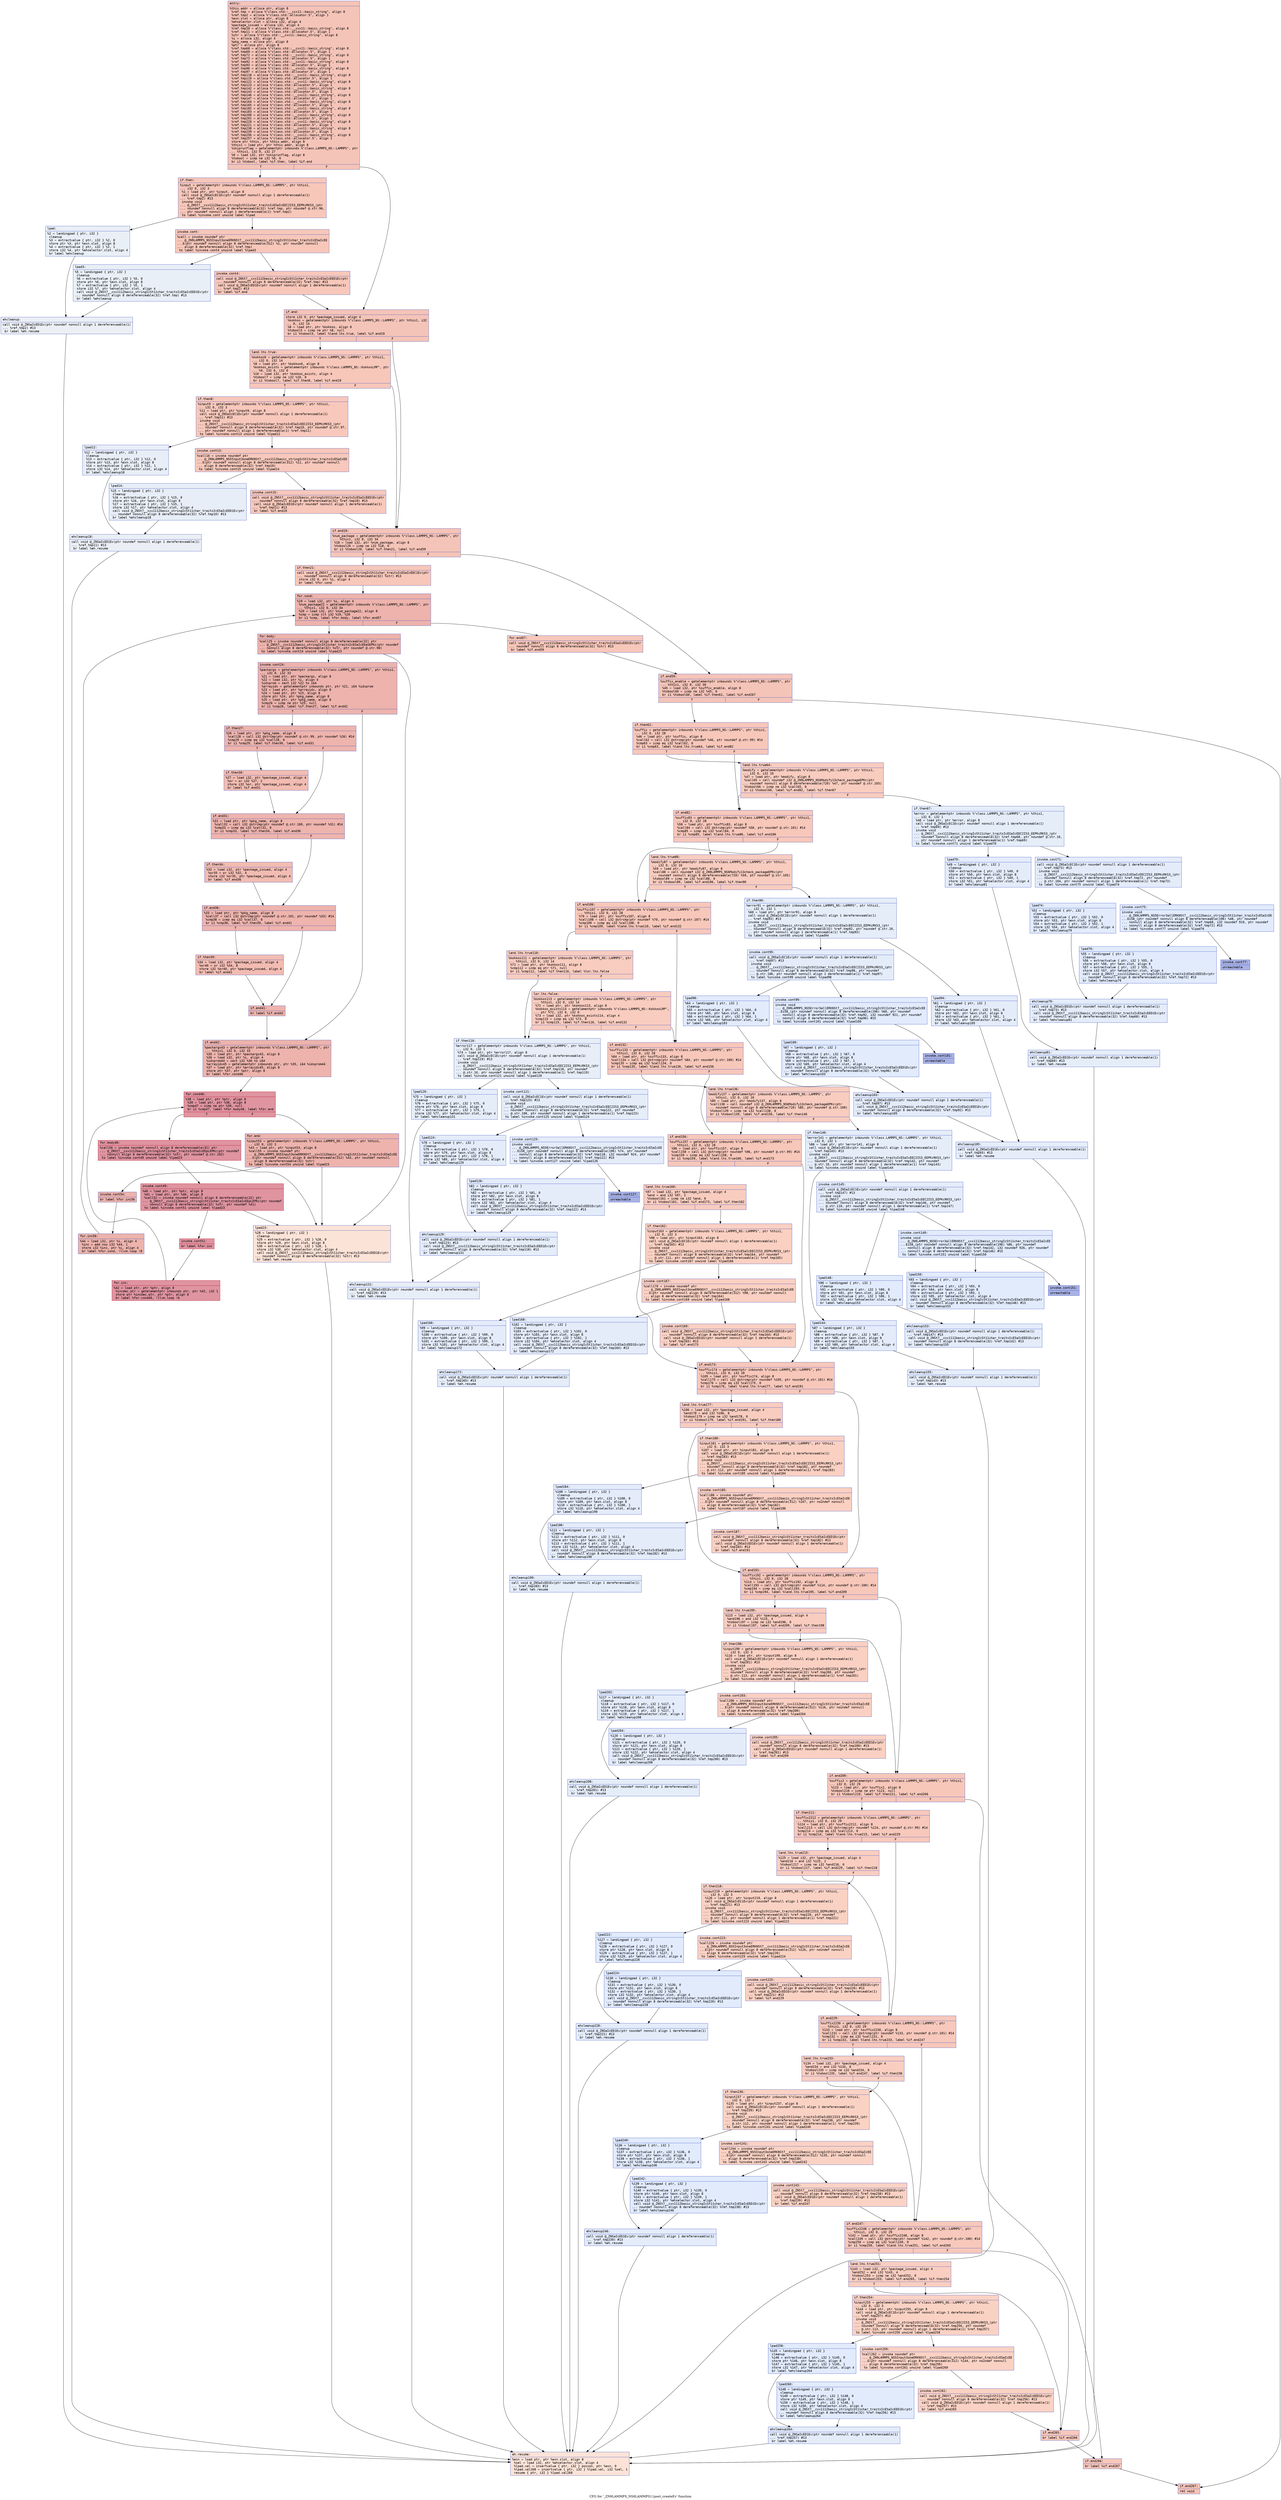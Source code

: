 digraph "CFG for '_ZN9LAMMPS_NS6LAMMPS11post_createEv' function" {
	label="CFG for '_ZN9LAMMPS_NS6LAMMPS11post_createEv' function";

	Node0x565291af35e0 [shape=record,color="#3d50c3ff", style=filled, fillcolor="#e97a5f70" fontname="Courier",label="{entry:\l|  %this.addr = alloca ptr, align 8\l  %ref.tmp = alloca %\"class.std::__cxx11::basic_string\", align 8\l  %ref.tmp2 = alloca %\"class.std::allocator.5\", align 1\l  %exn.slot = alloca ptr, align 8\l  %ehselector.slot = alloca i32, align 4\l  %package_issued = alloca i32, align 4\l  %ref.tmp10 = alloca %\"class.std::__cxx11::basic_string\", align 8\l  %ref.tmp11 = alloca %\"class.std::allocator.5\", align 1\l  %str = alloca %\"class.std::__cxx11::basic_string\", align 8\l  %i = alloca i32, align 4\l  %pkg_name = alloca ptr, align 8\l  %ptr = alloca ptr, align 8\l  %ref.tmp68 = alloca %\"class.std::__cxx11::basic_string\", align 8\l  %ref.tmp69 = alloca %\"class.std::allocator.5\", align 1\l  %ref.tmp72 = alloca %\"class.std::__cxx11::basic_string\", align 8\l  %ref.tmp73 = alloca %\"class.std::allocator.5\", align 1\l  %ref.tmp92 = alloca %\"class.std::__cxx11::basic_string\", align 8\l  %ref.tmp93 = alloca %\"class.std::allocator.5\", align 1\l  %ref.tmp96 = alloca %\"class.std::__cxx11::basic_string\", align 8\l  %ref.tmp97 = alloca %\"class.std::allocator.5\", align 1\l  %ref.tmp118 = alloca %\"class.std::__cxx11::basic_string\", align 8\l  %ref.tmp119 = alloca %\"class.std::allocator.5\", align 1\l  %ref.tmp122 = alloca %\"class.std::__cxx11::basic_string\", align 8\l  %ref.tmp123 = alloca %\"class.std::allocator.5\", align 1\l  %ref.tmp142 = alloca %\"class.std::__cxx11::basic_string\", align 8\l  %ref.tmp143 = alloca %\"class.std::allocator.5\", align 1\l  %ref.tmp146 = alloca %\"class.std::__cxx11::basic_string\", align 8\l  %ref.tmp147 = alloca %\"class.std::allocator.5\", align 1\l  %ref.tmp164 = alloca %\"class.std::__cxx11::basic_string\", align 8\l  %ref.tmp165 = alloca %\"class.std::allocator.5\", align 1\l  %ref.tmp182 = alloca %\"class.std::__cxx11::basic_string\", align 8\l  %ref.tmp183 = alloca %\"class.std::allocator.5\", align 1\l  %ref.tmp200 = alloca %\"class.std::__cxx11::basic_string\", align 8\l  %ref.tmp201 = alloca %\"class.std::allocator.5\", align 1\l  %ref.tmp220 = alloca %\"class.std::__cxx11::basic_string\", align 8\l  %ref.tmp221 = alloca %\"class.std::allocator.5\", align 1\l  %ref.tmp238 = alloca %\"class.std::__cxx11::basic_string\", align 8\l  %ref.tmp239 = alloca %\"class.std::allocator.5\", align 1\l  %ref.tmp256 = alloca %\"class.std::__cxx11::basic_string\", align 8\l  %ref.tmp257 = alloca %\"class.std::allocator.5\", align 1\l  store ptr %this, ptr %this.addr, align 8\l  %this1 = load ptr, ptr %this.addr, align 8\l  %skiprunflag = getelementptr inbounds %\"class.LAMMPS_NS::LAMMPS\", ptr\l... %this1, i32 0, i32 27\l  %0 = load i32, ptr %skiprunflag, align 8\l  %tobool = icmp ne i32 %0, 0\l  br i1 %tobool, label %if.then, label %if.end\l|{<s0>T|<s1>F}}"];
	Node0x565291af35e0:s0 -> Node0x565291c49950[tooltip="entry -> if.then\nProbability 62.50%" ];
	Node0x565291af35e0:s1 -> Node0x565291c499c0[tooltip="entry -> if.end\nProbability 37.50%" ];
	Node0x565291c49950 [shape=record,color="#3d50c3ff", style=filled, fillcolor="#ec7f6370" fontname="Courier",label="{if.then:\l|  %input = getelementptr inbounds %\"class.LAMMPS_NS::LAMMPS\", ptr %this1,\l... i32 0, i32 3\l  %1 = load ptr, ptr %input, align 8\l  call void @_ZNSaIcEC1Ev(ptr noundef nonnull align 1 dereferenceable(1)\l... %ref.tmp2) #13\l  invoke void\l... @_ZNSt7__cxx1112basic_stringIcSt11char_traitsIcESaIcEEC2IS3_EEPKcRKS3_(ptr\l... noundef nonnull align 8 dereferenceable(32) %ref.tmp, ptr noundef @.str.96,\l... ptr noundef nonnull align 1 dereferenceable(1) %ref.tmp2)\l          to label %invoke.cont unwind label %lpad\l}"];
	Node0x565291c49950 -> Node0x565291c49dc0[tooltip="if.then -> invoke.cont\nProbability 100.00%" ];
	Node0x565291c49950 -> Node0x565291c488b0[tooltip="if.then -> lpad\nProbability 0.00%" ];
	Node0x565291c49dc0 [shape=record,color="#3d50c3ff", style=filled, fillcolor="#ec7f6370" fontname="Courier",label="{invoke.cont:\l|  %call = invoke noundef ptr\l... @_ZN9LAMMPS_NS5Input3oneERKNSt7__cxx1112basic_stringIcSt11char_traitsIcESaIcEE\l...E(ptr noundef nonnull align 8 dereferenceable(312) %1, ptr noundef nonnull\l... align 8 dereferenceable(32) %ref.tmp)\l          to label %invoke.cont4 unwind label %lpad3\l}"];
	Node0x565291c49dc0 -> Node0x565291c49d70[tooltip="invoke.cont -> invoke.cont4\nProbability 100.00%" ];
	Node0x565291c49dc0 -> Node0x565291c48b40[tooltip="invoke.cont -> lpad3\nProbability 0.00%" ];
	Node0x565291c49d70 [shape=record,color="#3d50c3ff", style=filled, fillcolor="#ec7f6370" fontname="Courier",label="{invoke.cont4:\l|  call void @_ZNSt7__cxx1112basic_stringIcSt11char_traitsIcESaIcEED1Ev(ptr\l... noundef nonnull align 8 dereferenceable(32) %ref.tmp) #13\l  call void @_ZNSaIcED1Ev(ptr noundef nonnull align 1 dereferenceable(1)\l... %ref.tmp2) #13\l  br label %if.end\l}"];
	Node0x565291c49d70 -> Node0x565291c499c0[tooltip="invoke.cont4 -> if.end\nProbability 100.00%" ];
	Node0x565291c488b0 [shape=record,color="#3d50c3ff", style=filled, fillcolor="#cedaeb70" fontname="Courier",label="{lpad:\l|  %2 = landingpad \{ ptr, i32 \}\l          cleanup\l  %3 = extractvalue \{ ptr, i32 \} %2, 0\l  store ptr %3, ptr %exn.slot, align 8\l  %4 = extractvalue \{ ptr, i32 \} %2, 1\l  store i32 %4, ptr %ehselector.slot, align 4\l  br label %ehcleanup\l}"];
	Node0x565291c488b0 -> Node0x565291c4ab70[tooltip="lpad -> ehcleanup\nProbability 100.00%" ];
	Node0x565291c48b40 [shape=record,color="#3d50c3ff", style=filled, fillcolor="#cedaeb70" fontname="Courier",label="{lpad3:\l|  %5 = landingpad \{ ptr, i32 \}\l          cleanup\l  %6 = extractvalue \{ ptr, i32 \} %5, 0\l  store ptr %6, ptr %exn.slot, align 8\l  %7 = extractvalue \{ ptr, i32 \} %5, 1\l  store i32 %7, ptr %ehselector.slot, align 4\l  call void @_ZNSt7__cxx1112basic_stringIcSt11char_traitsIcESaIcEED1Ev(ptr\l... noundef nonnull align 8 dereferenceable(32) %ref.tmp) #13\l  br label %ehcleanup\l}"];
	Node0x565291c48b40 -> Node0x565291c4ab70[tooltip="lpad3 -> ehcleanup\nProbability 100.00%" ];
	Node0x565291c4ab70 [shape=record,color="#3d50c3ff", style=filled, fillcolor="#d4dbe670" fontname="Courier",label="{ehcleanup:\l|  call void @_ZNSaIcED1Ev(ptr noundef nonnull align 1 dereferenceable(1)\l... %ref.tmp2) #13\l  br label %eh.resume\l}"];
	Node0x565291c4ab70 -> Node0x565291c4b190[tooltip="ehcleanup -> eh.resume\nProbability 100.00%" ];
	Node0x565291c499c0 [shape=record,color="#3d50c3ff", style=filled, fillcolor="#e97a5f70" fontname="Courier",label="{if.end:\l|  store i32 0, ptr %package_issued, align 4\l  %kokkos = getelementptr inbounds %\"class.LAMMPS_NS::LAMMPS\", ptr %this1, i32\l... 0, i32 14\l  %8 = load ptr, ptr %kokkos, align 8\l  %tobool5 = icmp ne ptr %8, null\l  br i1 %tobool5, label %land.lhs.true, label %if.end19\l|{<s0>T|<s1>F}}"];
	Node0x565291c499c0:s0 -> Node0x565291c4b4e0[tooltip="if.end -> land.lhs.true\nProbability 62.50%" ];
	Node0x565291c499c0:s1 -> Node0x565291c4b560[tooltip="if.end -> if.end19\nProbability 37.50%" ];
	Node0x565291c4b4e0 [shape=record,color="#3d50c3ff", style=filled, fillcolor="#ec7f6370" fontname="Courier",label="{land.lhs.true:\l|  %kokkos6 = getelementptr inbounds %\"class.LAMMPS_NS::LAMMPS\", ptr %this1,\l... i32 0, i32 14\l  %9 = load ptr, ptr %kokkos6, align 8\l  %kokkos_exists = getelementptr inbounds %\"class.LAMMPS_NS::KokkosLMP\", ptr\l... %9, i32 0, i32 0\l  %10 = load i32, ptr %kokkos_exists, align 4\l  %tobool7 = icmp ne i32 %10, 0\l  br i1 %tobool7, label %if.then8, label %if.end19\l|{<s0>T|<s1>F}}"];
	Node0x565291c4b4e0:s0 -> Node0x565291c4ba10[tooltip="land.lhs.true -> if.then8\nProbability 62.50%" ];
	Node0x565291c4b4e0:s1 -> Node0x565291c4b560[tooltip="land.lhs.true -> if.end19\nProbability 37.50%" ];
	Node0x565291c4ba10 [shape=record,color="#3d50c3ff", style=filled, fillcolor="#ed836670" fontname="Courier",label="{if.then8:\l|  %input9 = getelementptr inbounds %\"class.LAMMPS_NS::LAMMPS\", ptr %this1,\l... i32 0, i32 3\l  %11 = load ptr, ptr %input9, align 8\l  call void @_ZNSaIcEC1Ev(ptr noundef nonnull align 1 dereferenceable(1)\l... %ref.tmp11) #13\l  invoke void\l... @_ZNSt7__cxx1112basic_stringIcSt11char_traitsIcESaIcEEC2IS3_EEPKcRKS3_(ptr\l... noundef nonnull align 8 dereferenceable(32) %ref.tmp10, ptr noundef @.str.97,\l... ptr noundef nonnull align 1 dereferenceable(1) %ref.tmp11)\l          to label %invoke.cont13 unwind label %lpad12\l}"];
	Node0x565291c4ba10 -> Node0x565291c4be20[tooltip="if.then8 -> invoke.cont13\nProbability 100.00%" ];
	Node0x565291c4ba10 -> Node0x565291c4bea0[tooltip="if.then8 -> lpad12\nProbability 0.00%" ];
	Node0x565291c4be20 [shape=record,color="#3d50c3ff", style=filled, fillcolor="#ed836670" fontname="Courier",label="{invoke.cont13:\l|  %call16 = invoke noundef ptr\l... @_ZN9LAMMPS_NS5Input3oneERKNSt7__cxx1112basic_stringIcSt11char_traitsIcESaIcEE\l...E(ptr noundef nonnull align 8 dereferenceable(312) %11, ptr noundef nonnull\l... align 8 dereferenceable(32) %ref.tmp10)\l          to label %invoke.cont15 unwind label %lpad14\l}"];
	Node0x565291c4be20 -> Node0x565291c4bdd0[tooltip="invoke.cont13 -> invoke.cont15\nProbability 100.00%" ];
	Node0x565291c4be20 -> Node0x565291c4c130[tooltip="invoke.cont13 -> lpad14\nProbability 0.00%" ];
	Node0x565291c4bdd0 [shape=record,color="#3d50c3ff", style=filled, fillcolor="#ed836670" fontname="Courier",label="{invoke.cont15:\l|  call void @_ZNSt7__cxx1112basic_stringIcSt11char_traitsIcESaIcEED1Ev(ptr\l... noundef nonnull align 8 dereferenceable(32) %ref.tmp10) #13\l  call void @_ZNSaIcED1Ev(ptr noundef nonnull align 1 dereferenceable(1)\l... %ref.tmp11) #13\l  br label %if.end19\l}"];
	Node0x565291c4bdd0 -> Node0x565291c4b560[tooltip="invoke.cont15 -> if.end19\nProbability 100.00%" ];
	Node0x565291c4bea0 [shape=record,color="#3d50c3ff", style=filled, fillcolor="#cbd8ee70" fontname="Courier",label="{lpad12:\l|  %12 = landingpad \{ ptr, i32 \}\l          cleanup\l  %13 = extractvalue \{ ptr, i32 \} %12, 0\l  store ptr %13, ptr %exn.slot, align 8\l  %14 = extractvalue \{ ptr, i32 \} %12, 1\l  store i32 %14, ptr %ehselector.slot, align 4\l  br label %ehcleanup18\l}"];
	Node0x565291c4bea0 -> Node0x565291c4c8d0[tooltip="lpad12 -> ehcleanup18\nProbability 100.00%" ];
	Node0x565291c4c130 [shape=record,color="#3d50c3ff", style=filled, fillcolor="#cbd8ee70" fontname="Courier",label="{lpad14:\l|  %15 = landingpad \{ ptr, i32 \}\l          cleanup\l  %16 = extractvalue \{ ptr, i32 \} %15, 0\l  store ptr %16, ptr %exn.slot, align 8\l  %17 = extractvalue \{ ptr, i32 \} %15, 1\l  store i32 %17, ptr %ehselector.slot, align 4\l  call void @_ZNSt7__cxx1112basic_stringIcSt11char_traitsIcESaIcEED1Ev(ptr\l... noundef nonnull align 8 dereferenceable(32) %ref.tmp10) #13\l  br label %ehcleanup18\l}"];
	Node0x565291c4c130 -> Node0x565291c4c8d0[tooltip="lpad14 -> ehcleanup18\nProbability 100.00%" ];
	Node0x565291c4c8d0 [shape=record,color="#3d50c3ff", style=filled, fillcolor="#d1dae970" fontname="Courier",label="{ehcleanup18:\l|  call void @_ZNSaIcED1Ev(ptr noundef nonnull align 1 dereferenceable(1)\l... %ref.tmp11) #13\l  br label %eh.resume\l}"];
	Node0x565291c4c8d0 -> Node0x565291c4b190[tooltip="ehcleanup18 -> eh.resume\nProbability 100.00%" ];
	Node0x565291c4b560 [shape=record,color="#3d50c3ff", style=filled, fillcolor="#e97a5f70" fontname="Courier",label="{if.end19:\l|  %num_package = getelementptr inbounds %\"class.LAMMPS_NS::LAMMPS\", ptr\l... %this1, i32 0, i32 34\l  %18 = load i32, ptr %num_package, align 8\l  %tobool20 = icmp ne i32 %18, 0\l  br i1 %tobool20, label %if.then21, label %if.end59\l|{<s0>T|<s1>F}}"];
	Node0x565291c4b560:s0 -> Node0x565291c4d160[tooltip="if.end19 -> if.then21\nProbability 62.50%" ];
	Node0x565291c4b560:s1 -> Node0x565291c4d1e0[tooltip="if.end19 -> if.end59\nProbability 37.50%" ];
	Node0x565291c4d160 [shape=record,color="#3d50c3ff", style=filled, fillcolor="#ec7f6370" fontname="Courier",label="{if.then21:\l|  call void @_ZNSt7__cxx1112basic_stringIcSt11char_traitsIcESaIcEEC1Ev(ptr\l... noundef nonnull align 8 dereferenceable(32) %str) #13\l  store i32 0, ptr %i, align 4\l  br label %for.cond\l}"];
	Node0x565291c4d160 -> Node0x565291c4d310[tooltip="if.then21 -> for.cond\nProbability 100.00%" ];
	Node0x565291c4d310 [shape=record,color="#3d50c3ff", style=filled, fillcolor="#d6524470" fontname="Courier",label="{for.cond:\l|  %19 = load i32, ptr %i, align 4\l  %num_package22 = getelementptr inbounds %\"class.LAMMPS_NS::LAMMPS\", ptr\l... %this1, i32 0, i32 34\l  %20 = load i32, ptr %num_package22, align 8\l  %cmp = icmp slt i32 %19, %20\l  br i1 %cmp, label %for.body, label %for.end57\l|{<s0>T|<s1>F}}"];
	Node0x565291c4d310:s0 -> Node0x565291c4d830[tooltip="for.cond -> for.body\nProbability 96.88%" ];
	Node0x565291c4d310:s1 -> Node0x565291c4d8b0[tooltip="for.cond -> for.end57\nProbability 3.12%" ];
	Node0x565291c4d830 [shape=record,color="#3d50c3ff", style=filled, fillcolor="#d6524470" fontname="Courier",label="{for.body:\l|  %call25 = invoke noundef nonnull align 8 dereferenceable(32) ptr\l... @_ZNSt7__cxx1112basic_stringIcSt11char_traitsIcESaIcEEaSEPKc(ptr noundef\l... nonnull align 8 dereferenceable(32) %str, ptr noundef @.str.98)\l          to label %invoke.cont24 unwind label %lpad23\l}"];
	Node0x565291c4d830 -> Node0x565291c4da30[tooltip="for.body -> invoke.cont24\nProbability 100.00%" ];
	Node0x565291c4d830 -> Node0x565291c4dab0[tooltip="for.body -> lpad23\nProbability 0.00%" ];
	Node0x565291c4da30 [shape=record,color="#3d50c3ff", style=filled, fillcolor="#d6524470" fontname="Courier",label="{invoke.cont24:\l|  %packargs = getelementptr inbounds %\"class.LAMMPS_NS::LAMMPS\", ptr %this1,\l... i32 0, i32 33\l  %21 = load ptr, ptr %packargs, align 8\l  %22 = load i32, ptr %i, align 4\l  %idxprom = sext i32 %22 to i64\l  %arrayidx = getelementptr inbounds ptr, ptr %21, i64 %idxprom\l  %23 = load ptr, ptr %arrayidx, align 8\l  %24 = load ptr, ptr %23, align 8\l  store ptr %24, ptr %pkg_name, align 8\l  %25 = load ptr, ptr %pkg_name, align 8\l  %cmp26 = icmp ne ptr %25, null\l  br i1 %cmp26, label %if.then27, label %if.end42\l|{<s0>T|<s1>F}}"];
	Node0x565291c4da30:s0 -> Node0x565291c4d9e0[tooltip="invoke.cont24 -> if.then27\nProbability 62.50%" ];
	Node0x565291c4da30:s1 -> Node0x565291c4e2e0[tooltip="invoke.cont24 -> if.end42\nProbability 37.50%" ];
	Node0x565291c4d9e0 [shape=record,color="#3d50c3ff", style=filled, fillcolor="#d8564670" fontname="Courier",label="{if.then27:\l|  %26 = load ptr, ptr %pkg_name, align 8\l  %call28 = call i32 @strcmp(ptr noundef @.str.99, ptr noundef %26) #14\l  %cmp29 = icmp eq i32 %call28, 0\l  br i1 %cmp29, label %if.then30, label %if.end31\l|{<s0>T|<s1>F}}"];
	Node0x565291c4d9e0:s0 -> Node0x565291c4e6f0[tooltip="if.then27 -> if.then30\nProbability 37.50%" ];
	Node0x565291c4d9e0:s1 -> Node0x565291c4e770[tooltip="if.then27 -> if.end31\nProbability 62.50%" ];
	Node0x565291c4e6f0 [shape=record,color="#3d50c3ff", style=filled, fillcolor="#e1675170" fontname="Courier",label="{if.then30:\l|  %27 = load i32, ptr %package_issued, align 4\l  %or = or i32 %27, 2\l  store i32 %or, ptr %package_issued, align 4\l  br label %if.end31\l}"];
	Node0x565291c4e6f0 -> Node0x565291c4e770[tooltip="if.then30 -> if.end31\nProbability 100.00%" ];
	Node0x565291c4dab0 [shape=record,color="#3d50c3ff", style=filled, fillcolor="#f6bfa670" fontname="Courier",label="{lpad23:\l|  %28 = landingpad \{ ptr, i32 \}\l          cleanup\l  %29 = extractvalue \{ ptr, i32 \} %28, 0\l  store ptr %29, ptr %exn.slot, align 8\l  %30 = extractvalue \{ ptr, i32 \} %28, 1\l  store i32 %30, ptr %ehselector.slot, align 4\l  call void @_ZNSt7__cxx1112basic_stringIcSt11char_traitsIcESaIcEED1Ev(ptr\l... noundef nonnull align 8 dereferenceable(32) %str) #13\l  br label %eh.resume\l}"];
	Node0x565291c4dab0 -> Node0x565291c4b190[tooltip="lpad23 -> eh.resume\nProbability 100.00%" ];
	Node0x565291c4e770 [shape=record,color="#3d50c3ff", style=filled, fillcolor="#d8564670" fontname="Courier",label="{if.end31:\l|  %31 = load ptr, ptr %pkg_name, align 8\l  %call32 = call i32 @strcmp(ptr noundef @.str.100, ptr noundef %31) #14\l  %cmp33 = icmp eq i32 %call32, 0\l  br i1 %cmp33, label %if.then34, label %if.end36\l|{<s0>T|<s1>F}}"];
	Node0x565291c4e770:s0 -> Node0x565291c4f1f0[tooltip="if.end31 -> if.then34\nProbability 37.50%" ];
	Node0x565291c4e770:s1 -> Node0x565291c4f240[tooltip="if.end31 -> if.end36\nProbability 62.50%" ];
	Node0x565291c4f1f0 [shape=record,color="#3d50c3ff", style=filled, fillcolor="#e1675170" fontname="Courier",label="{if.then34:\l|  %32 = load i32, ptr %package_issued, align 4\l  %or35 = or i32 %32, 4\l  store i32 %or35, ptr %package_issued, align 4\l  br label %if.end36\l}"];
	Node0x565291c4f1f0 -> Node0x565291c4f240[tooltip="if.then34 -> if.end36\nProbability 100.00%" ];
	Node0x565291c4f240 [shape=record,color="#3d50c3ff", style=filled, fillcolor="#d8564670" fontname="Courier",label="{if.end36:\l|  %33 = load ptr, ptr %pkg_name, align 8\l  %call37 = call i32 @strcmp(ptr noundef @.str.101, ptr noundef %33) #14\l  %cmp38 = icmp eq i32 %call37, 0\l  br i1 %cmp38, label %if.then39, label %if.end41\l|{<s0>T|<s1>F}}"];
	Node0x565291c4f240:s0 -> Node0x565291c4a3b0[tooltip="if.end36 -> if.then39\nProbability 37.50%" ];
	Node0x565291c4f240:s1 -> Node0x565291c4fee0[tooltip="if.end36 -> if.end41\nProbability 62.50%" ];
	Node0x565291c4a3b0 [shape=record,color="#3d50c3ff", style=filled, fillcolor="#e1675170" fontname="Courier",label="{if.then39:\l|  %34 = load i32, ptr %package_issued, align 4\l  %or40 = or i32 %34, 8\l  store i32 %or40, ptr %package_issued, align 4\l  br label %if.end41\l}"];
	Node0x565291c4a3b0 -> Node0x565291c4fee0[tooltip="if.then39 -> if.end41\nProbability 100.00%" ];
	Node0x565291c4fee0 [shape=record,color="#3d50c3ff", style=filled, fillcolor="#d8564670" fontname="Courier",label="{if.end41:\l|  br label %if.end42\l}"];
	Node0x565291c4fee0 -> Node0x565291c4e2e0[tooltip="if.end41 -> if.end42\nProbability 100.00%" ];
	Node0x565291c4e2e0 [shape=record,color="#3d50c3ff", style=filled, fillcolor="#d6524470" fontname="Courier",label="{if.end42:\l|  %packargs43 = getelementptr inbounds %\"class.LAMMPS_NS::LAMMPS\", ptr\l... %this1, i32 0, i32 33\l  %35 = load ptr, ptr %packargs43, align 8\l  %36 = load i32, ptr %i, align 4\l  %idxprom44 = sext i32 %36 to i64\l  %arrayidx45 = getelementptr inbounds ptr, ptr %35, i64 %idxprom44\l  %37 = load ptr, ptr %arrayidx45, align 8\l  store ptr %37, ptr %ptr, align 8\l  br label %for.cond46\l}"];
	Node0x565291c4e2e0 -> Node0x565291c50710[tooltip="if.end42 -> for.cond46\nProbability 100.00%" ];
	Node0x565291c50710 [shape=record,color="#b70d28ff", style=filled, fillcolor="#b70d2870" fontname="Courier",label="{for.cond46:\l|  %38 = load ptr, ptr %ptr, align 8\l  %39 = load ptr, ptr %38, align 8\l  %cmp47 = icmp ne ptr %39, null\l  br i1 %cmp47, label %for.body48, label %for.end\l|{<s0>T|<s1>F}}"];
	Node0x565291c50710:s0 -> Node0x565291c509b0[tooltip="for.cond46 -> for.body48\nProbability 96.88%" ];
	Node0x565291c50710:s1 -> Node0x565291c50a30[tooltip="for.cond46 -> for.end\nProbability 3.12%" ];
	Node0x565291c509b0 [shape=record,color="#b70d28ff", style=filled, fillcolor="#b70d2870" fontname="Courier",label="{for.body48:\l|  %call50 = invoke noundef nonnull align 8 dereferenceable(32) ptr\l... @_ZNSt7__cxx1112basic_stringIcSt11char_traitsIcESaIcEEpLEPKc(ptr noundef\l... nonnull align 8 dereferenceable(32) %str, ptr noundef @.str.102)\l          to label %invoke.cont49 unwind label %lpad23\l}"];
	Node0x565291c509b0 -> Node0x565291c50ba0[tooltip="for.body48 -> invoke.cont49\nProbability 100.00%" ];
	Node0x565291c509b0 -> Node0x565291c4dab0[tooltip="for.body48 -> lpad23\nProbability 0.00%" ];
	Node0x565291c50ba0 [shape=record,color="#b70d28ff", style=filled, fillcolor="#b70d2870" fontname="Courier",label="{invoke.cont49:\l|  %40 = load ptr, ptr %ptr, align 8\l  %41 = load ptr, ptr %40, align 8\l  %call52 = invoke noundef nonnull align 8 dereferenceable(32) ptr\l... @_ZNSt7__cxx1112basic_stringIcSt11char_traitsIcESaIcEEpLEPKc(ptr noundef\l... nonnull align 8 dereferenceable(32) %str, ptr noundef %41)\l          to label %invoke.cont51 unwind label %lpad23\l}"];
	Node0x565291c50ba0 -> Node0x565291c50eb0[tooltip="invoke.cont49 -> invoke.cont51\nProbability 100.00%" ];
	Node0x565291c50ba0 -> Node0x565291c4dab0[tooltip="invoke.cont49 -> lpad23\nProbability 0.00%" ];
	Node0x565291c50eb0 [shape=record,color="#b70d28ff", style=filled, fillcolor="#b70d2870" fontname="Courier",label="{invoke.cont51:\l|  br label %for.inc\l}"];
	Node0x565291c50eb0 -> Node0x565291c50b50[tooltip="invoke.cont51 -> for.inc\nProbability 100.00%" ];
	Node0x565291c50b50 [shape=record,color="#b70d28ff", style=filled, fillcolor="#b70d2870" fontname="Courier",label="{for.inc:\l|  %42 = load ptr, ptr %ptr, align 8\l  %incdec.ptr = getelementptr inbounds ptr, ptr %42, i32 1\l  store ptr %incdec.ptr, ptr %ptr, align 8\l  br label %for.cond46, !llvm.loop !6\l}"];
	Node0x565291c50b50 -> Node0x565291c50710[tooltip="for.inc -> for.cond46\nProbability 100.00%" ];
	Node0x565291c50a30 [shape=record,color="#3d50c3ff", style=filled, fillcolor="#d6524470" fontname="Courier",label="{for.end:\l|  %input53 = getelementptr inbounds %\"class.LAMMPS_NS::LAMMPS\", ptr %this1,\l... i32 0, i32 3\l  %43 = load ptr, ptr %input53, align 8\l  %call55 = invoke noundef ptr\l... @_ZN9LAMMPS_NS5Input3oneERKNSt7__cxx1112basic_stringIcSt11char_traitsIcESaIcEE\l...E(ptr noundef nonnull align 8 dereferenceable(312) %43, ptr noundef nonnull\l... align 8 dereferenceable(32) %str)\l          to label %invoke.cont54 unwind label %lpad23\l}"];
	Node0x565291c50a30 -> Node0x565291c515e0[tooltip="for.end -> invoke.cont54\nProbability 100.00%" ];
	Node0x565291c50a30 -> Node0x565291c4dab0[tooltip="for.end -> lpad23\nProbability 0.00%" ];
	Node0x565291c515e0 [shape=record,color="#3d50c3ff", style=filled, fillcolor="#d6524470" fontname="Courier",label="{invoke.cont54:\l|  br label %for.inc56\l}"];
	Node0x565291c515e0 -> Node0x565291c517f0[tooltip="invoke.cont54 -> for.inc56\nProbability 100.00%" ];
	Node0x565291c517f0 [shape=record,color="#3d50c3ff", style=filled, fillcolor="#d6524470" fontname="Courier",label="{for.inc56:\l|  %44 = load i32, ptr %i, align 4\l  %inc = add nsw i32 %44, 1\l  store i32 %inc, ptr %i, align 4\l  br label %for.cond, !llvm.loop !8\l}"];
	Node0x565291c517f0 -> Node0x565291c4d310[tooltip="for.inc56 -> for.cond\nProbability 100.00%" ];
	Node0x565291c4d8b0 [shape=record,color="#3d50c3ff", style=filled, fillcolor="#ec7f6370" fontname="Courier",label="{for.end57:\l|  call void @_ZNSt7__cxx1112basic_stringIcSt11char_traitsIcESaIcEED1Ev(ptr\l... noundef nonnull align 8 dereferenceable(32) %str) #13\l  br label %if.end59\l}"];
	Node0x565291c4d8b0 -> Node0x565291c4d1e0[tooltip="for.end57 -> if.end59\nProbability 100.00%" ];
	Node0x565291c4d1e0 [shape=record,color="#3d50c3ff", style=filled, fillcolor="#e97a5f70" fontname="Courier",label="{if.end59:\l|  %suffix_enable = getelementptr inbounds %\"class.LAMMPS_NS::LAMMPS\", ptr\l... %this1, i32 0, i32 30\l  %45 = load i32, ptr %suffix_enable, align 8\l  %tobool60 = icmp ne i32 %45, 0\l  br i1 %tobool60, label %if.then61, label %if.end267\l|{<s0>T|<s1>F}}"];
	Node0x565291c4d1e0:s0 -> Node0x565291c51c50[tooltip="if.end59 -> if.then61\nProbability 62.50%" ];
	Node0x565291c4d1e0:s1 -> Node0x565291c520a0[tooltip="if.end59 -> if.end267\nProbability 37.50%" ];
	Node0x565291c51c50 [shape=record,color="#3d50c3ff", style=filled, fillcolor="#ec7f6370" fontname="Courier",label="{if.then61:\l|  %suffix = getelementptr inbounds %\"class.LAMMPS_NS::LAMMPS\", ptr %this1,\l... i32 0, i32 28\l  %46 = load ptr, ptr %suffix, align 8\l  %call62 = call i32 @strcmp(ptr noundef %46, ptr noundef @.str.99) #14\l  %cmp63 = icmp eq i32 %call62, 0\l  br i1 %cmp63, label %land.lhs.true64, label %if.end82\l|{<s0>T|<s1>F}}"];
	Node0x565291c51c50:s0 -> Node0x565291c52510[tooltip="if.then61 -> land.lhs.true64\nProbability 37.50%" ];
	Node0x565291c51c50:s1 -> Node0x565291c52590[tooltip="if.then61 -> if.end82\nProbability 62.50%" ];
	Node0x565291c52510 [shape=record,color="#3d50c3ff", style=filled, fillcolor="#f08b6e70" fontname="Courier",label="{land.lhs.true64:\l|  %modify = getelementptr inbounds %\"class.LAMMPS_NS::LAMMPS\", ptr %this1,\l... i32 0, i32 10\l  %47 = load ptr, ptr %modify, align 8\l  %call65 = call noundef i32 @_ZN9LAMMPS_NS6Modify13check_packageEPKc(ptr\l... noundef nonnull align 8 dereferenceable(720) %47, ptr noundef @.str.103)\l  %tobool66 = icmp ne i32 %call65, 0\l  br i1 %tobool66, label %if.end82, label %if.then67\l|{<s0>T|<s1>F}}"];
	Node0x565291c52510:s0 -> Node0x565291c52590[tooltip="land.lhs.true64 -> if.end82\nProbability 100.00%" ];
	Node0x565291c52510:s1 -> Node0x565291c532f0[tooltip="land.lhs.true64 -> if.then67\nProbability 0.00%" ];
	Node0x565291c532f0 [shape=record,color="#3d50c3ff", style=filled, fillcolor="#c5d6f270" fontname="Courier",label="{if.then67:\l|  %error = getelementptr inbounds %\"class.LAMMPS_NS::LAMMPS\", ptr %this1,\l... i32 0, i32 1\l  %48 = load ptr, ptr %error, align 8\l  call void @_ZNSaIcEC1Ev(ptr noundef nonnull align 1 dereferenceable(1)\l... %ref.tmp69) #13\l  invoke void\l... @_ZNSt7__cxx1112basic_stringIcSt11char_traitsIcESaIcEEC2IS3_EEPKcRKS3_(ptr\l... noundef nonnull align 8 dereferenceable(32) %ref.tmp68, ptr noundef @.str.10,\l... ptr noundef nonnull align 1 dereferenceable(1) %ref.tmp69)\l          to label %invoke.cont71 unwind label %lpad70\l}"];
	Node0x565291c532f0 -> Node0x565291c536e0[tooltip="if.then67 -> invoke.cont71\nProbability 50.00%" ];
	Node0x565291c532f0 -> Node0x565291c53760[tooltip="if.then67 -> lpad70\nProbability 50.00%" ];
	Node0x565291c536e0 [shape=record,color="#3d50c3ff", style=filled, fillcolor="#c1d4f470" fontname="Courier",label="{invoke.cont71:\l|  call void @_ZNSaIcEC1Ev(ptr noundef nonnull align 1 dereferenceable(1)\l... %ref.tmp73) #13\l  invoke void\l... @_ZNSt7__cxx1112basic_stringIcSt11char_traitsIcESaIcEEC2IS3_EEPKcRKS3_(ptr\l... noundef nonnull align 8 dereferenceable(32) %ref.tmp72, ptr noundef\l... @.str.104, ptr noundef nonnull align 1 dereferenceable(1) %ref.tmp73)\l          to label %invoke.cont75 unwind label %lpad74\l}"];
	Node0x565291c536e0 -> Node0x565291c53a80[tooltip="invoke.cont71 -> invoke.cont75\nProbability 50.00%" ];
	Node0x565291c536e0 -> Node0x565291c53ad0[tooltip="invoke.cont71 -> lpad74\nProbability 50.00%" ];
	Node0x565291c53a80 [shape=record,color="#3d50c3ff", style=filled, fillcolor="#bbd1f870" fontname="Courier",label="{invoke.cont75:\l|  invoke void\l... @_ZN9LAMMPS_NS5Error3allERKNSt7__cxx1112basic_stringIcSt11char_traitsIcESaIcEE\l...EiS8_(ptr noundef nonnull align 8 dereferenceable(196) %48, ptr noundef\l... nonnull align 8 dereferenceable(32) %ref.tmp68, i32 noundef 919, ptr noundef\l... nonnull align 8 dereferenceable(32) %ref.tmp72) #15\l          to label %invoke.cont77 unwind label %lpad76\l}"];
	Node0x565291c53a80 -> Node0x565291c53a30[tooltip="invoke.cont75 -> invoke.cont77\nProbability 0.00%" ];
	Node0x565291c53a80 -> Node0x565291c53df0[tooltip="invoke.cont75 -> lpad76\nProbability 100.00%" ];
	Node0x565291c53a30 [shape=record,color="#3d50c3ff", style=filled, fillcolor="#3d50c370" fontname="Courier",label="{invoke.cont77:\l|  unreachable\l}"];
	Node0x565291c53760 [shape=record,color="#3d50c3ff", style=filled, fillcolor="#c1d4f470" fontname="Courier",label="{lpad70:\l|  %49 = landingpad \{ ptr, i32 \}\l          cleanup\l  %50 = extractvalue \{ ptr, i32 \} %49, 0\l  store ptr %50, ptr %exn.slot, align 8\l  %51 = extractvalue \{ ptr, i32 \} %49, 1\l  store i32 %51, ptr %ehselector.slot, align 4\l  br label %ehcleanup81\l}"];
	Node0x565291c53760 -> Node0x565291c543b0[tooltip="lpad70 -> ehcleanup81\nProbability 100.00%" ];
	Node0x565291c53ad0 [shape=record,color="#3d50c3ff", style=filled, fillcolor="#bbd1f870" fontname="Courier",label="{lpad74:\l|  %52 = landingpad \{ ptr, i32 \}\l          cleanup\l  %53 = extractvalue \{ ptr, i32 \} %52, 0\l  store ptr %53, ptr %exn.slot, align 8\l  %54 = extractvalue \{ ptr, i32 \} %52, 1\l  store i32 %54, ptr %ehselector.slot, align 4\l  br label %ehcleanup79\l}"];
	Node0x565291c53ad0 -> Node0x565291c54700[tooltip="lpad74 -> ehcleanup79\nProbability 100.00%" ];
	Node0x565291c53df0 [shape=record,color="#3d50c3ff", style=filled, fillcolor="#bbd1f870" fontname="Courier",label="{lpad76:\l|  %55 = landingpad \{ ptr, i32 \}\l          cleanup\l  %56 = extractvalue \{ ptr, i32 \} %55, 0\l  store ptr %56, ptr %exn.slot, align 8\l  %57 = extractvalue \{ ptr, i32 \} %55, 1\l  store i32 %57, ptr %ehselector.slot, align 4\l  call void @_ZNSt7__cxx1112basic_stringIcSt11char_traitsIcESaIcEED1Ev(ptr\l... noundef nonnull align 8 dereferenceable(32) %ref.tmp72) #13\l  br label %ehcleanup79\l}"];
	Node0x565291c53df0 -> Node0x565291c54700[tooltip="lpad76 -> ehcleanup79\nProbability 100.00%" ];
	Node0x565291c54700 [shape=record,color="#3d50c3ff", style=filled, fillcolor="#c1d4f470" fontname="Courier",label="{ehcleanup79:\l|  call void @_ZNSaIcED1Ev(ptr noundef nonnull align 1 dereferenceable(1)\l... %ref.tmp73) #13\l  call void @_ZNSt7__cxx1112basic_stringIcSt11char_traitsIcESaIcEED1Ev(ptr\l... noundef nonnull align 8 dereferenceable(32) %ref.tmp68) #13\l  br label %ehcleanup81\l}"];
	Node0x565291c54700 -> Node0x565291c543b0[tooltip="ehcleanup79 -> ehcleanup81\nProbability 100.00%" ];
	Node0x565291c543b0 [shape=record,color="#3d50c3ff", style=filled, fillcolor="#c5d6f270" fontname="Courier",label="{ehcleanup81:\l|  call void @_ZNSaIcED1Ev(ptr noundef nonnull align 1 dereferenceable(1)\l... %ref.tmp69) #13\l  br label %eh.resume\l}"];
	Node0x565291c543b0 -> Node0x565291c4b190[tooltip="ehcleanup81 -> eh.resume\nProbability 100.00%" ];
	Node0x565291c52590 [shape=record,color="#3d50c3ff", style=filled, fillcolor="#ec7f6370" fontname="Courier",label="{if.end82:\l|  %suffix83 = getelementptr inbounds %\"class.LAMMPS_NS::LAMMPS\", ptr %this1,\l... i32 0, i32 28\l  %58 = load ptr, ptr %suffix83, align 8\l  %call84 = call i32 @strcmp(ptr noundef %58, ptr noundef @.str.101) #14\l  %cmp85 = icmp eq i32 %call84, 0\l  br i1 %cmp85, label %land.lhs.true86, label %if.end106\l|{<s0>T|<s1>F}}"];
	Node0x565291c52590:s0 -> Node0x565291c55340[tooltip="if.end82 -> land.lhs.true86\nProbability 37.50%" ];
	Node0x565291c52590:s1 -> Node0x565291c553c0[tooltip="if.end82 -> if.end106\nProbability 62.50%" ];
	Node0x565291c55340 [shape=record,color="#3d50c3ff", style=filled, fillcolor="#f08b6e70" fontname="Courier",label="{land.lhs.true86:\l|  %modify87 = getelementptr inbounds %\"class.LAMMPS_NS::LAMMPS\", ptr %this1,\l... i32 0, i32 10\l  %59 = load ptr, ptr %modify87, align 8\l  %call88 = call noundef i32 @_ZN9LAMMPS_NS6Modify13check_packageEPKc(ptr\l... noundef nonnull align 8 dereferenceable(720) %59, ptr noundef @.str.105)\l  %tobool89 = icmp ne i32 %call88, 0\l  br i1 %tobool89, label %if.end106, label %if.then90\l|{<s0>T|<s1>F}}"];
	Node0x565291c55340:s0 -> Node0x565291c553c0[tooltip="land.lhs.true86 -> if.end106\nProbability 100.00%" ];
	Node0x565291c55340:s1 -> Node0x565291c558b0[tooltip="land.lhs.true86 -> if.then90\nProbability 0.00%" ];
	Node0x565291c558b0 [shape=record,color="#3d50c3ff", style=filled, fillcolor="#c5d6f270" fontname="Courier",label="{if.then90:\l|  %error91 = getelementptr inbounds %\"class.LAMMPS_NS::LAMMPS\", ptr %this1,\l... i32 0, i32 1\l  %60 = load ptr, ptr %error91, align 8\l  call void @_ZNSaIcEC1Ev(ptr noundef nonnull align 1 dereferenceable(1)\l... %ref.tmp93) #13\l  invoke void\l... @_ZNSt7__cxx1112basic_stringIcSt11char_traitsIcESaIcEEC2IS3_EEPKcRKS3_(ptr\l... noundef nonnull align 8 dereferenceable(32) %ref.tmp92, ptr noundef @.str.10,\l... ptr noundef nonnull align 1 dereferenceable(1) %ref.tmp93)\l          to label %invoke.cont95 unwind label %lpad94\l}"];
	Node0x565291c558b0 -> Node0x565291c55ca0[tooltip="if.then90 -> invoke.cont95\nProbability 50.00%" ];
	Node0x565291c558b0 -> Node0x565291c55d20[tooltip="if.then90 -> lpad94\nProbability 50.00%" ];
	Node0x565291c55ca0 [shape=record,color="#3d50c3ff", style=filled, fillcolor="#c1d4f470" fontname="Courier",label="{invoke.cont95:\l|  call void @_ZNSaIcEC1Ev(ptr noundef nonnull align 1 dereferenceable(1)\l... %ref.tmp97) #13\l  invoke void\l... @_ZNSt7__cxx1112basic_stringIcSt11char_traitsIcESaIcEEC2IS3_EEPKcRKS3_(ptr\l... noundef nonnull align 8 dereferenceable(32) %ref.tmp96, ptr noundef\l... @.str.106, ptr noundef nonnull align 1 dereferenceable(1) %ref.tmp97)\l          to label %invoke.cont99 unwind label %lpad98\l}"];
	Node0x565291c55ca0 -> Node0x565291c56040[tooltip="invoke.cont95 -> invoke.cont99\nProbability 50.00%" ];
	Node0x565291c55ca0 -> Node0x565291c56090[tooltip="invoke.cont95 -> lpad98\nProbability 50.00%" ];
	Node0x565291c56040 [shape=record,color="#3d50c3ff", style=filled, fillcolor="#bbd1f870" fontname="Courier",label="{invoke.cont99:\l|  invoke void\l... @_ZN9LAMMPS_NS5Error3allERKNSt7__cxx1112basic_stringIcSt11char_traitsIcESaIcEE\l...EiS8_(ptr noundef nonnull align 8 dereferenceable(196) %60, ptr noundef\l... nonnull align 8 dereferenceable(32) %ref.tmp92, i32 noundef 921, ptr noundef\l... nonnull align 8 dereferenceable(32) %ref.tmp96) #15\l          to label %invoke.cont101 unwind label %lpad100\l}"];
	Node0x565291c56040 -> Node0x565291c55ff0[tooltip="invoke.cont99 -> invoke.cont101\nProbability 0.00%" ];
	Node0x565291c56040 -> Node0x565291c56350[tooltip="invoke.cont99 -> lpad100\nProbability 100.00%" ];
	Node0x565291c55ff0 [shape=record,color="#3d50c3ff", style=filled, fillcolor="#3d50c370" fontname="Courier",label="{invoke.cont101:\l|  unreachable\l}"];
	Node0x565291c55d20 [shape=record,color="#3d50c3ff", style=filled, fillcolor="#c1d4f470" fontname="Courier",label="{lpad94:\l|  %61 = landingpad \{ ptr, i32 \}\l          cleanup\l  %62 = extractvalue \{ ptr, i32 \} %61, 0\l  store ptr %62, ptr %exn.slot, align 8\l  %63 = extractvalue \{ ptr, i32 \} %61, 1\l  store i32 %63, ptr %ehselector.slot, align 4\l  br label %ehcleanup105\l}"];
	Node0x565291c55d20 -> Node0x565291c56910[tooltip="lpad94 -> ehcleanup105\nProbability 100.00%" ];
	Node0x565291c56090 [shape=record,color="#3d50c3ff", style=filled, fillcolor="#bbd1f870" fontname="Courier",label="{lpad98:\l|  %64 = landingpad \{ ptr, i32 \}\l          cleanup\l  %65 = extractvalue \{ ptr, i32 \} %64, 0\l  store ptr %65, ptr %exn.slot, align 8\l  %66 = extractvalue \{ ptr, i32 \} %64, 1\l  store i32 %66, ptr %ehselector.slot, align 4\l  br label %ehcleanup103\l}"];
	Node0x565291c56090 -> Node0x565291c56c60[tooltip="lpad98 -> ehcleanup103\nProbability 100.00%" ];
	Node0x565291c56350 [shape=record,color="#3d50c3ff", style=filled, fillcolor="#bbd1f870" fontname="Courier",label="{lpad100:\l|  %67 = landingpad \{ ptr, i32 \}\l          cleanup\l  %68 = extractvalue \{ ptr, i32 \} %67, 0\l  store ptr %68, ptr %exn.slot, align 8\l  %69 = extractvalue \{ ptr, i32 \} %67, 1\l  store i32 %69, ptr %ehselector.slot, align 4\l  call void @_ZNSt7__cxx1112basic_stringIcSt11char_traitsIcESaIcEED1Ev(ptr\l... noundef nonnull align 8 dereferenceable(32) %ref.tmp96) #13\l  br label %ehcleanup103\l}"];
	Node0x565291c56350 -> Node0x565291c56c60[tooltip="lpad100 -> ehcleanup103\nProbability 100.00%" ];
	Node0x565291c56c60 [shape=record,color="#3d50c3ff", style=filled, fillcolor="#c1d4f470" fontname="Courier",label="{ehcleanup103:\l|  call void @_ZNSaIcED1Ev(ptr noundef nonnull align 1 dereferenceable(1)\l... %ref.tmp97) #13\l  call void @_ZNSt7__cxx1112basic_stringIcSt11char_traitsIcESaIcEED1Ev(ptr\l... noundef nonnull align 8 dereferenceable(32) %ref.tmp92) #13\l  br label %ehcleanup105\l}"];
	Node0x565291c56c60 -> Node0x565291c56910[tooltip="ehcleanup103 -> ehcleanup105\nProbability 100.00%" ];
	Node0x565291c56910 [shape=record,color="#3d50c3ff", style=filled, fillcolor="#c5d6f270" fontname="Courier",label="{ehcleanup105:\l|  call void @_ZNSaIcED1Ev(ptr noundef nonnull align 1 dereferenceable(1)\l... %ref.tmp93) #13\l  br label %eh.resume\l}"];
	Node0x565291c56910 -> Node0x565291c4b190[tooltip="ehcleanup105 -> eh.resume\nProbability 100.00%" ];
	Node0x565291c553c0 [shape=record,color="#3d50c3ff", style=filled, fillcolor="#ec7f6370" fontname="Courier",label="{if.end106:\l|  %suffix107 = getelementptr inbounds %\"class.LAMMPS_NS::LAMMPS\", ptr\l... %this1, i32 0, i32 28\l  %70 = load ptr, ptr %suffix107, align 8\l  %call108 = call i32 @strcmp(ptr noundef %70, ptr noundef @.str.107) #14\l  %cmp109 = icmp eq i32 %call108, 0\l  br i1 %cmp109, label %land.lhs.true110, label %if.end132\l|{<s0>T|<s1>F}}"];
	Node0x565291c553c0:s0 -> Node0x565291c578d0[tooltip="if.end106 -> land.lhs.true110\nProbability 37.50%" ];
	Node0x565291c553c0:s1 -> Node0x565291c57970[tooltip="if.end106 -> if.end132\nProbability 62.50%" ];
	Node0x565291c578d0 [shape=record,color="#3d50c3ff", style=filled, fillcolor="#f08b6e70" fontname="Courier",label="{land.lhs.true110:\l|  %kokkos111 = getelementptr inbounds %\"class.LAMMPS_NS::LAMMPS\", ptr\l... %this1, i32 0, i32 14\l  %71 = load ptr, ptr %kokkos111, align 8\l  %cmp112 = icmp eq ptr %71, null\l  br i1 %cmp112, label %if.then116, label %lor.lhs.false\l|{<s0>T|<s1>F}}"];
	Node0x565291c578d0:s0 -> Node0x565291c57ca0[tooltip="land.lhs.true110 -> if.then116\nProbability 0.00%" ];
	Node0x565291c578d0:s1 -> Node0x565291c57d20[tooltip="land.lhs.true110 -> lor.lhs.false\nProbability 100.00%" ];
	Node0x565291c57d20 [shape=record,color="#3d50c3ff", style=filled, fillcolor="#f08b6e70" fontname="Courier",label="{lor.lhs.false:\l|  %kokkos113 = getelementptr inbounds %\"class.LAMMPS_NS::LAMMPS\", ptr\l... %this1, i32 0, i32 14\l  %72 = load ptr, ptr %kokkos113, align 8\l  %kokkos_exists114 = getelementptr inbounds %\"class.LAMMPS_NS::KokkosLMP\",\l... ptr %72, i32 0, i32 0\l  %73 = load i32, ptr %kokkos_exists114, align 4\l  %cmp115 = icmp eq i32 %73, 0\l  br i1 %cmp115, label %if.then116, label %if.end132\l|{<s0>T|<s1>F}}"];
	Node0x565291c57d20:s0 -> Node0x565291c57ca0[tooltip="lor.lhs.false -> if.then116\nProbability 0.00%" ];
	Node0x565291c57d20:s1 -> Node0x565291c57970[tooltip="lor.lhs.false -> if.end132\nProbability 100.00%" ];
	Node0x565291c57ca0 [shape=record,color="#3d50c3ff", style=filled, fillcolor="#cbd8ee70" fontname="Courier",label="{if.then116:\l|  %error117 = getelementptr inbounds %\"class.LAMMPS_NS::LAMMPS\", ptr %this1,\l... i32 0, i32 1\l  %74 = load ptr, ptr %error117, align 8\l  call void @_ZNSaIcEC1Ev(ptr noundef nonnull align 1 dereferenceable(1)\l... %ref.tmp119) #13\l  invoke void\l... @_ZNSt7__cxx1112basic_stringIcSt11char_traitsIcESaIcEEC2IS3_EEPKcRKS3_(ptr\l... noundef nonnull align 8 dereferenceable(32) %ref.tmp118, ptr noundef\l... @.str.10, ptr noundef nonnull align 1 dereferenceable(1) %ref.tmp119)\l          to label %invoke.cont121 unwind label %lpad120\l}"];
	Node0x565291c57ca0 -> Node0x565291c585b0[tooltip="if.then116 -> invoke.cont121\nProbability 50.00%" ];
	Node0x565291c57ca0 -> Node0x565291c58600[tooltip="if.then116 -> lpad120\nProbability 50.00%" ];
	Node0x565291c585b0 [shape=record,color="#3d50c3ff", style=filled, fillcolor="#c5d6f270" fontname="Courier",label="{invoke.cont121:\l|  call void @_ZNSaIcEC1Ev(ptr noundef nonnull align 1 dereferenceable(1)\l... %ref.tmp123) #13\l  invoke void\l... @_ZNSt7__cxx1112basic_stringIcSt11char_traitsIcESaIcEEC2IS3_EEPKcRKS3_(ptr\l... noundef nonnull align 8 dereferenceable(32) %ref.tmp122, ptr noundef\l... @.str.108, ptr noundef nonnull align 1 dereferenceable(1) %ref.tmp123)\l          to label %invoke.cont125 unwind label %lpad124\l}"];
	Node0x565291c585b0 -> Node0x565291c588f0[tooltip="invoke.cont121 -> invoke.cont125\nProbability 50.00%" ];
	Node0x565291c585b0 -> Node0x565291c58940[tooltip="invoke.cont121 -> lpad124\nProbability 50.00%" ];
	Node0x565291c588f0 [shape=record,color="#3d50c3ff", style=filled, fillcolor="#c1d4f470" fontname="Courier",label="{invoke.cont125:\l|  invoke void\l... @_ZN9LAMMPS_NS5Error3allERKNSt7__cxx1112basic_stringIcSt11char_traitsIcESaIcEE\l...EiS8_(ptr noundef nonnull align 8 dereferenceable(196) %74, ptr noundef\l... nonnull align 8 dereferenceable(32) %ref.tmp118, i32 noundef 924, ptr noundef\l... nonnull align 8 dereferenceable(32) %ref.tmp122) #15\l          to label %invoke.cont127 unwind label %lpad126\l}"];
	Node0x565291c588f0 -> Node0x565291c588a0[tooltip="invoke.cont125 -> invoke.cont127\nProbability 0.00%" ];
	Node0x565291c588f0 -> Node0x565291c58c00[tooltip="invoke.cont125 -> lpad126\nProbability 100.00%" ];
	Node0x565291c588a0 [shape=record,color="#3d50c3ff", style=filled, fillcolor="#3d50c370" fontname="Courier",label="{invoke.cont127:\l|  unreachable\l}"];
	Node0x565291c58600 [shape=record,color="#3d50c3ff", style=filled, fillcolor="#c5d6f270" fontname="Courier",label="{lpad120:\l|  %75 = landingpad \{ ptr, i32 \}\l          cleanup\l  %76 = extractvalue \{ ptr, i32 \} %75, 0\l  store ptr %76, ptr %exn.slot, align 8\l  %77 = extractvalue \{ ptr, i32 \} %75, 1\l  store i32 %77, ptr %ehselector.slot, align 4\l  br label %ehcleanup131\l}"];
	Node0x565291c58600 -> Node0x565291c591c0[tooltip="lpad120 -> ehcleanup131\nProbability 100.00%" ];
	Node0x565291c58940 [shape=record,color="#3d50c3ff", style=filled, fillcolor="#c1d4f470" fontname="Courier",label="{lpad124:\l|  %78 = landingpad \{ ptr, i32 \}\l          cleanup\l  %79 = extractvalue \{ ptr, i32 \} %78, 0\l  store ptr %79, ptr %exn.slot, align 8\l  %80 = extractvalue \{ ptr, i32 \} %78, 1\l  store i32 %80, ptr %ehselector.slot, align 4\l  br label %ehcleanup129\l}"];
	Node0x565291c58940 -> Node0x565291c59510[tooltip="lpad124 -> ehcleanup129\nProbability 100.00%" ];
	Node0x565291c58c00 [shape=record,color="#3d50c3ff", style=filled, fillcolor="#c1d4f470" fontname="Courier",label="{lpad126:\l|  %81 = landingpad \{ ptr, i32 \}\l          cleanup\l  %82 = extractvalue \{ ptr, i32 \} %81, 0\l  store ptr %82, ptr %exn.slot, align 8\l  %83 = extractvalue \{ ptr, i32 \} %81, 1\l  store i32 %83, ptr %ehselector.slot, align 4\l  call void @_ZNSt7__cxx1112basic_stringIcSt11char_traitsIcESaIcEED1Ev(ptr\l... noundef nonnull align 8 dereferenceable(32) %ref.tmp122) #13\l  br label %ehcleanup129\l}"];
	Node0x565291c58c00 -> Node0x565291c59510[tooltip="lpad126 -> ehcleanup129\nProbability 100.00%" ];
	Node0x565291c59510 [shape=record,color="#3d50c3ff", style=filled, fillcolor="#c5d6f270" fontname="Courier",label="{ehcleanup129:\l|  call void @_ZNSaIcED1Ev(ptr noundef nonnull align 1 dereferenceable(1)\l... %ref.tmp123) #13\l  call void @_ZNSt7__cxx1112basic_stringIcSt11char_traitsIcESaIcEED1Ev(ptr\l... noundef nonnull align 8 dereferenceable(32) %ref.tmp118) #13\l  br label %ehcleanup131\l}"];
	Node0x565291c59510 -> Node0x565291c591c0[tooltip="ehcleanup129 -> ehcleanup131\nProbability 100.00%" ];
	Node0x565291c591c0 [shape=record,color="#3d50c3ff", style=filled, fillcolor="#cbd8ee70" fontname="Courier",label="{ehcleanup131:\l|  call void @_ZNSaIcED1Ev(ptr noundef nonnull align 1 dereferenceable(1)\l... %ref.tmp119) #13\l  br label %eh.resume\l}"];
	Node0x565291c591c0 -> Node0x565291c4b190[tooltip="ehcleanup131 -> eh.resume\nProbability 100.00%" ];
	Node0x565291c57970 [shape=record,color="#3d50c3ff", style=filled, fillcolor="#ec7f6370" fontname="Courier",label="{if.end132:\l|  %suffix133 = getelementptr inbounds %\"class.LAMMPS_NS::LAMMPS\", ptr\l... %this1, i32 0, i32 28\l  %84 = load ptr, ptr %suffix133, align 8\l  %call134 = call i32 @strcmp(ptr noundef %84, ptr noundef @.str.100) #14\l  %cmp135 = icmp eq i32 %call134, 0\l  br i1 %cmp135, label %land.lhs.true136, label %if.end156\l|{<s0>T|<s1>F}}"];
	Node0x565291c57970:s0 -> Node0x565291c5a180[tooltip="if.end132 -> land.lhs.true136\nProbability 37.50%" ];
	Node0x565291c57970:s1 -> Node0x565291c5a220[tooltip="if.end132 -> if.end156\nProbability 62.50%" ];
	Node0x565291c5a180 [shape=record,color="#3d50c3ff", style=filled, fillcolor="#f08b6e70" fontname="Courier",label="{land.lhs.true136:\l|  %modify137 = getelementptr inbounds %\"class.LAMMPS_NS::LAMMPS\", ptr\l... %this1, i32 0, i32 10\l  %85 = load ptr, ptr %modify137, align 8\l  %call138 = call noundef i32 @_ZN9LAMMPS_NS6Modify13check_packageEPKc(ptr\l... noundef nonnull align 8 dereferenceable(720) %85, ptr noundef @.str.109)\l  %tobool139 = icmp ne i32 %call138, 0\l  br i1 %tobool139, label %if.end156, label %if.then140\l|{<s0>T|<s1>F}}"];
	Node0x565291c5a180:s0 -> Node0x565291c5a220[tooltip="land.lhs.true136 -> if.end156\nProbability 100.00%" ];
	Node0x565291c5a180:s1 -> Node0x565291c5a6b0[tooltip="land.lhs.true136 -> if.then140\nProbability 0.00%" ];
	Node0x565291c5a6b0 [shape=record,color="#3d50c3ff", style=filled, fillcolor="#c5d6f270" fontname="Courier",label="{if.then140:\l|  %error141 = getelementptr inbounds %\"class.LAMMPS_NS::LAMMPS\", ptr %this1,\l... i32 0, i32 1\l  %86 = load ptr, ptr %error141, align 8\l  call void @_ZNSaIcEC1Ev(ptr noundef nonnull align 1 dereferenceable(1)\l... %ref.tmp143) #13\l  invoke void\l... @_ZNSt7__cxx1112basic_stringIcSt11char_traitsIcESaIcEEC2IS3_EEPKcRKS3_(ptr\l... noundef nonnull align 8 dereferenceable(32) %ref.tmp142, ptr noundef\l... @.str.10, ptr noundef nonnull align 1 dereferenceable(1) %ref.tmp143)\l          to label %invoke.cont145 unwind label %lpad144\l}"];
	Node0x565291c5a6b0 -> Node0x565291c5aa80[tooltip="if.then140 -> invoke.cont145\nProbability 50.00%" ];
	Node0x565291c5a6b0 -> Node0x565291c4f2c0[tooltip="if.then140 -> lpad144\nProbability 50.00%" ];
	Node0x565291c5aa80 [shape=record,color="#3d50c3ff", style=filled, fillcolor="#c1d4f470" fontname="Courier",label="{invoke.cont145:\l|  call void @_ZNSaIcEC1Ev(ptr noundef nonnull align 1 dereferenceable(1)\l... %ref.tmp147) #13\l  invoke void\l... @_ZNSt7__cxx1112basic_stringIcSt11char_traitsIcESaIcEEC2IS3_EEPKcRKS3_(ptr\l... noundef nonnull align 8 dereferenceable(32) %ref.tmp146, ptr noundef\l... @.str.110, ptr noundef nonnull align 1 dereferenceable(1) %ref.tmp147)\l          to label %invoke.cont149 unwind label %lpad148\l}"];
	Node0x565291c5aa80 -> Node0x565291c4f5e0[tooltip="invoke.cont145 -> invoke.cont149\nProbability 50.00%" ];
	Node0x565291c5aa80 -> Node0x565291c4f630[tooltip="invoke.cont145 -> lpad148\nProbability 50.00%" ];
	Node0x565291c4f5e0 [shape=record,color="#3d50c3ff", style=filled, fillcolor="#bbd1f870" fontname="Courier",label="{invoke.cont149:\l|  invoke void\l... @_ZN9LAMMPS_NS5Error3allERKNSt7__cxx1112basic_stringIcSt11char_traitsIcESaIcEE\l...EiS8_(ptr noundef nonnull align 8 dereferenceable(196) %86, ptr noundef\l... nonnull align 8 dereferenceable(32) %ref.tmp142, i32 noundef 926, ptr noundef\l... nonnull align 8 dereferenceable(32) %ref.tmp146) #15\l          to label %invoke.cont151 unwind label %lpad150\l}"];
	Node0x565291c4f5e0 -> Node0x565291c4f590[tooltip="invoke.cont149 -> invoke.cont151\nProbability 0.00%" ];
	Node0x565291c4f5e0 -> Node0x565291c4f8f0[tooltip="invoke.cont149 -> lpad150\nProbability 100.00%" ];
	Node0x565291c4f590 [shape=record,color="#3d50c3ff", style=filled, fillcolor="#3d50c370" fontname="Courier",label="{invoke.cont151:\l|  unreachable\l}"];
	Node0x565291c4f2c0 [shape=record,color="#3d50c3ff", style=filled, fillcolor="#c1d4f470" fontname="Courier",label="{lpad144:\l|  %87 = landingpad \{ ptr, i32 \}\l          cleanup\l  %88 = extractvalue \{ ptr, i32 \} %87, 0\l  store ptr %88, ptr %exn.slot, align 8\l  %89 = extractvalue \{ ptr, i32 \} %87, 1\l  store i32 %89, ptr %ehselector.slot, align 4\l  br label %ehcleanup155\l}"];
	Node0x565291c4f2c0 -> Node0x565291c5c320[tooltip="lpad144 -> ehcleanup155\nProbability 100.00%" ];
	Node0x565291c4f630 [shape=record,color="#3d50c3ff", style=filled, fillcolor="#bbd1f870" fontname="Courier",label="{lpad148:\l|  %90 = landingpad \{ ptr, i32 \}\l          cleanup\l  %91 = extractvalue \{ ptr, i32 \} %90, 0\l  store ptr %91, ptr %exn.slot, align 8\l  %92 = extractvalue \{ ptr, i32 \} %90, 1\l  store i32 %92, ptr %ehselector.slot, align 4\l  br label %ehcleanup153\l}"];
	Node0x565291c4f630 -> Node0x565291c5c640[tooltip="lpad148 -> ehcleanup153\nProbability 100.00%" ];
	Node0x565291c4f8f0 [shape=record,color="#3d50c3ff", style=filled, fillcolor="#bbd1f870" fontname="Courier",label="{lpad150:\l|  %93 = landingpad \{ ptr, i32 \}\l          cleanup\l  %94 = extractvalue \{ ptr, i32 \} %93, 0\l  store ptr %94, ptr %exn.slot, align 8\l  %95 = extractvalue \{ ptr, i32 \} %93, 1\l  store i32 %95, ptr %ehselector.slot, align 4\l  call void @_ZNSt7__cxx1112basic_stringIcSt11char_traitsIcESaIcEED1Ev(ptr\l... noundef nonnull align 8 dereferenceable(32) %ref.tmp146) #13\l  br label %ehcleanup153\l}"];
	Node0x565291c4f8f0 -> Node0x565291c5c640[tooltip="lpad150 -> ehcleanup153\nProbability 100.00%" ];
	Node0x565291c5c640 [shape=record,color="#3d50c3ff", style=filled, fillcolor="#c1d4f470" fontname="Courier",label="{ehcleanup153:\l|  call void @_ZNSaIcED1Ev(ptr noundef nonnull align 1 dereferenceable(1)\l... %ref.tmp147) #13\l  call void @_ZNSt7__cxx1112basic_stringIcSt11char_traitsIcESaIcEED1Ev(ptr\l... noundef nonnull align 8 dereferenceable(32) %ref.tmp142) #13\l  br label %ehcleanup155\l}"];
	Node0x565291c5c640 -> Node0x565291c5c320[tooltip="ehcleanup153 -> ehcleanup155\nProbability 100.00%" ];
	Node0x565291c5c320 [shape=record,color="#3d50c3ff", style=filled, fillcolor="#c5d6f270" fontname="Courier",label="{ehcleanup155:\l|  call void @_ZNSaIcED1Ev(ptr noundef nonnull align 1 dereferenceable(1)\l... %ref.tmp143) #13\l  br label %eh.resume\l}"];
	Node0x565291c5c320 -> Node0x565291c4b190[tooltip="ehcleanup155 -> eh.resume\nProbability 100.00%" ];
	Node0x565291c5a220 [shape=record,color="#3d50c3ff", style=filled, fillcolor="#ec7f6370" fontname="Courier",label="{if.end156:\l|  %suffix157 = getelementptr inbounds %\"class.LAMMPS_NS::LAMMPS\", ptr\l... %this1, i32 0, i32 28\l  %96 = load ptr, ptr %suffix157, align 8\l  %call158 = call i32 @strcmp(ptr noundef %96, ptr noundef @.str.99) #14\l  %cmp159 = icmp eq i32 %call158, 0\l  br i1 %cmp159, label %land.lhs.true160, label %if.end173\l|{<s0>T|<s1>F}}"];
	Node0x565291c5a220:s0 -> Node0x565291c5dab0[tooltip="if.end156 -> land.lhs.true160\nProbability 37.50%" ];
	Node0x565291c5a220:s1 -> Node0x565291c5db50[tooltip="if.end156 -> if.end173\nProbability 62.50%" ];
	Node0x565291c5dab0 [shape=record,color="#3d50c3ff", style=filled, fillcolor="#f08b6e70" fontname="Courier",label="{land.lhs.true160:\l|  %97 = load i32, ptr %package_issued, align 4\l  %and = and i32 %97, 2\l  %tobool161 = icmp ne i32 %and, 0\l  br i1 %tobool161, label %if.end173, label %if.then162\l|{<s0>T|<s1>F}}"];
	Node0x565291c5dab0:s0 -> Node0x565291c5db50[tooltip="land.lhs.true160 -> if.end173\nProbability 50.00%" ];
	Node0x565291c5dab0:s1 -> Node0x565291c5de50[tooltip="land.lhs.true160 -> if.then162\nProbability 50.00%" ];
	Node0x565291c5de50 [shape=record,color="#3d50c3ff", style=filled, fillcolor="#f3947570" fontname="Courier",label="{if.then162:\l|  %input163 = getelementptr inbounds %\"class.LAMMPS_NS::LAMMPS\", ptr %this1,\l... i32 0, i32 3\l  %98 = load ptr, ptr %input163, align 8\l  call void @_ZNSaIcEC1Ev(ptr noundef nonnull align 1 dereferenceable(1)\l... %ref.tmp165) #13\l  invoke void\l... @_ZNSt7__cxx1112basic_stringIcSt11char_traitsIcESaIcEEC2IS3_EEPKcRKS3_(ptr\l... noundef nonnull align 8 dereferenceable(32) %ref.tmp164, ptr noundef\l... @.str.111, ptr noundef nonnull align 1 dereferenceable(1) %ref.tmp165)\l          to label %invoke.cont167 unwind label %lpad166\l}"];
	Node0x565291c5de50 -> Node0x565291c5e240[tooltip="if.then162 -> invoke.cont167\nProbability 100.00%" ];
	Node0x565291c5de50 -> Node0x565291c5e2c0[tooltip="if.then162 -> lpad166\nProbability 0.00%" ];
	Node0x565291c5e240 [shape=record,color="#3d50c3ff", style=filled, fillcolor="#f3947570" fontname="Courier",label="{invoke.cont167:\l|  %call170 = invoke noundef ptr\l... @_ZN9LAMMPS_NS5Input3oneERKNSt7__cxx1112basic_stringIcSt11char_traitsIcESaIcEE\l...E(ptr noundef nonnull align 8 dereferenceable(312) %98, ptr noundef nonnull\l... align 8 dereferenceable(32) %ref.tmp164)\l          to label %invoke.cont169 unwind label %lpad168\l}"];
	Node0x565291c5e240 -> Node0x565291c5e1f0[tooltip="invoke.cont167 -> invoke.cont169\nProbability 100.00%" ];
	Node0x565291c5e240 -> Node0x565291c5e4f0[tooltip="invoke.cont167 -> lpad168\nProbability 0.00%" ];
	Node0x565291c5e1f0 [shape=record,color="#3d50c3ff", style=filled, fillcolor="#f3947570" fontname="Courier",label="{invoke.cont169:\l|  call void @_ZNSt7__cxx1112basic_stringIcSt11char_traitsIcESaIcEED1Ev(ptr\l... noundef nonnull align 8 dereferenceable(32) %ref.tmp164) #13\l  call void @_ZNSaIcED1Ev(ptr noundef nonnull align 1 dereferenceable(1)\l... %ref.tmp165) #13\l  br label %if.end173\l}"];
	Node0x565291c5e1f0 -> Node0x565291c5db50[tooltip="invoke.cont169 -> if.end173\nProbability 100.00%" ];
	Node0x565291c5e2c0 [shape=record,color="#3d50c3ff", style=filled, fillcolor="#c1d4f470" fontname="Courier",label="{lpad166:\l|  %99 = landingpad \{ ptr, i32 \}\l          cleanup\l  %100 = extractvalue \{ ptr, i32 \} %99, 0\l  store ptr %100, ptr %exn.slot, align 8\l  %101 = extractvalue \{ ptr, i32 \} %99, 1\l  store i32 %101, ptr %ehselector.slot, align 4\l  br label %ehcleanup172\l}"];
	Node0x565291c5e2c0 -> Node0x565291c5ec90[tooltip="lpad166 -> ehcleanup172\nProbability 100.00%" ];
	Node0x565291c5e4f0 [shape=record,color="#3d50c3ff", style=filled, fillcolor="#c1d4f470" fontname="Courier",label="{lpad168:\l|  %102 = landingpad \{ ptr, i32 \}\l          cleanup\l  %103 = extractvalue \{ ptr, i32 \} %102, 0\l  store ptr %103, ptr %exn.slot, align 8\l  %104 = extractvalue \{ ptr, i32 \} %102, 1\l  store i32 %104, ptr %ehselector.slot, align 4\l  call void @_ZNSt7__cxx1112basic_stringIcSt11char_traitsIcESaIcEED1Ev(ptr\l... noundef nonnull align 8 dereferenceable(32) %ref.tmp164) #13\l  br label %ehcleanup172\l}"];
	Node0x565291c5e4f0 -> Node0x565291c5ec90[tooltip="lpad168 -> ehcleanup172\nProbability 100.00%" ];
	Node0x565291c5ec90 [shape=record,color="#3d50c3ff", style=filled, fillcolor="#c5d6f270" fontname="Courier",label="{ehcleanup172:\l|  call void @_ZNSaIcED1Ev(ptr noundef nonnull align 1 dereferenceable(1)\l... %ref.tmp165) #13\l  br label %eh.resume\l}"];
	Node0x565291c5ec90 -> Node0x565291c4b190[tooltip="ehcleanup172 -> eh.resume\nProbability 100.00%" ];
	Node0x565291c5db50 [shape=record,color="#3d50c3ff", style=filled, fillcolor="#ec7f6370" fontname="Courier",label="{if.end173:\l|  %suffix174 = getelementptr inbounds %\"class.LAMMPS_NS::LAMMPS\", ptr\l... %this1, i32 0, i32 28\l  %105 = load ptr, ptr %suffix174, align 8\l  %call175 = call i32 @strcmp(ptr noundef %105, ptr noundef @.str.101) #14\l  %cmp176 = icmp eq i32 %call175, 0\l  br i1 %cmp176, label %land.lhs.true177, label %if.end191\l|{<s0>T|<s1>F}}"];
	Node0x565291c5db50:s0 -> Node0x565291c5f670[tooltip="if.end173 -> land.lhs.true177\nProbability 37.50%" ];
	Node0x565291c5db50:s1 -> Node0x565291c5f710[tooltip="if.end173 -> if.end191\nProbability 62.50%" ];
	Node0x565291c5f670 [shape=record,color="#3d50c3ff", style=filled, fillcolor="#f08b6e70" fontname="Courier",label="{land.lhs.true177:\l|  %106 = load i32, ptr %package_issued, align 4\l  %and178 = and i32 %106, 8\l  %tobool179 = icmp ne i32 %and178, 0\l  br i1 %tobool179, label %if.end191, label %if.then180\l|{<s0>T|<s1>F}}"];
	Node0x565291c5f670:s0 -> Node0x565291c5f710[tooltip="land.lhs.true177 -> if.end191\nProbability 50.00%" ];
	Node0x565291c5f670:s1 -> Node0x565291c5fa10[tooltip="land.lhs.true177 -> if.then180\nProbability 50.00%" ];
	Node0x565291c5fa10 [shape=record,color="#3d50c3ff", style=filled, fillcolor="#f3947570" fontname="Courier",label="{if.then180:\l|  %input181 = getelementptr inbounds %\"class.LAMMPS_NS::LAMMPS\", ptr %this1,\l... i32 0, i32 3\l  %107 = load ptr, ptr %input181, align 8\l  call void @_ZNSaIcEC1Ev(ptr noundef nonnull align 1 dereferenceable(1)\l... %ref.tmp183) #13\l  invoke void\l... @_ZNSt7__cxx1112basic_stringIcSt11char_traitsIcESaIcEEC2IS3_EEPKcRKS3_(ptr\l... noundef nonnull align 8 dereferenceable(32) %ref.tmp182, ptr noundef\l... @.str.112, ptr noundef nonnull align 1 dereferenceable(1) %ref.tmp183)\l          to label %invoke.cont185 unwind label %lpad184\l}"];
	Node0x565291c5fa10 -> Node0x565291c5fe00[tooltip="if.then180 -> invoke.cont185\nProbability 100.00%" ];
	Node0x565291c5fa10 -> Node0x565291c5fe80[tooltip="if.then180 -> lpad184\nProbability 0.00%" ];
	Node0x565291c5fe00 [shape=record,color="#3d50c3ff", style=filled, fillcolor="#f3947570" fontname="Courier",label="{invoke.cont185:\l|  %call188 = invoke noundef ptr\l... @_ZN9LAMMPS_NS5Input3oneERKNSt7__cxx1112basic_stringIcSt11char_traitsIcESaIcEE\l...E(ptr noundef nonnull align 8 dereferenceable(312) %107, ptr noundef nonnull\l... align 8 dereferenceable(32) %ref.tmp182)\l          to label %invoke.cont187 unwind label %lpad186\l}"];
	Node0x565291c5fe00 -> Node0x565291c5fdb0[tooltip="invoke.cont185 -> invoke.cont187\nProbability 100.00%" ];
	Node0x565291c5fe00 -> Node0x565291c600b0[tooltip="invoke.cont185 -> lpad186\nProbability 0.00%" ];
	Node0x565291c5fdb0 [shape=record,color="#3d50c3ff", style=filled, fillcolor="#f3947570" fontname="Courier",label="{invoke.cont187:\l|  call void @_ZNSt7__cxx1112basic_stringIcSt11char_traitsIcESaIcEED1Ev(ptr\l... noundef nonnull align 8 dereferenceable(32) %ref.tmp182) #13\l  call void @_ZNSaIcED1Ev(ptr noundef nonnull align 1 dereferenceable(1)\l... %ref.tmp183) #13\l  br label %if.end191\l}"];
	Node0x565291c5fdb0 -> Node0x565291c5f710[tooltip="invoke.cont187 -> if.end191\nProbability 100.00%" ];
	Node0x565291c5fe80 [shape=record,color="#3d50c3ff", style=filled, fillcolor="#c1d4f470" fontname="Courier",label="{lpad184:\l|  %108 = landingpad \{ ptr, i32 \}\l          cleanup\l  %109 = extractvalue \{ ptr, i32 \} %108, 0\l  store ptr %109, ptr %exn.slot, align 8\l  %110 = extractvalue \{ ptr, i32 \} %108, 1\l  store i32 %110, ptr %ehselector.slot, align 4\l  br label %ehcleanup190\l}"];
	Node0x565291c5fe80 -> Node0x565291c60850[tooltip="lpad184 -> ehcleanup190\nProbability 100.00%" ];
	Node0x565291c600b0 [shape=record,color="#3d50c3ff", style=filled, fillcolor="#c1d4f470" fontname="Courier",label="{lpad186:\l|  %111 = landingpad \{ ptr, i32 \}\l          cleanup\l  %112 = extractvalue \{ ptr, i32 \} %111, 0\l  store ptr %112, ptr %exn.slot, align 8\l  %113 = extractvalue \{ ptr, i32 \} %111, 1\l  store i32 %113, ptr %ehselector.slot, align 4\l  call void @_ZNSt7__cxx1112basic_stringIcSt11char_traitsIcESaIcEED1Ev(ptr\l... noundef nonnull align 8 dereferenceable(32) %ref.tmp182) #13\l  br label %ehcleanup190\l}"];
	Node0x565291c600b0 -> Node0x565291c60850[tooltip="lpad186 -> ehcleanup190\nProbability 100.00%" ];
	Node0x565291c60850 [shape=record,color="#3d50c3ff", style=filled, fillcolor="#c5d6f270" fontname="Courier",label="{ehcleanup190:\l|  call void @_ZNSaIcED1Ev(ptr noundef nonnull align 1 dereferenceable(1)\l... %ref.tmp183) #13\l  br label %eh.resume\l}"];
	Node0x565291c60850 -> Node0x565291c4b190[tooltip="ehcleanup190 -> eh.resume\nProbability 100.00%" ];
	Node0x565291c5f710 [shape=record,color="#3d50c3ff", style=filled, fillcolor="#ec7f6370" fontname="Courier",label="{if.end191:\l|  %suffix192 = getelementptr inbounds %\"class.LAMMPS_NS::LAMMPS\", ptr\l... %this1, i32 0, i32 28\l  %114 = load ptr, ptr %suffix192, align 8\l  %call193 = call i32 @strcmp(ptr noundef %114, ptr noundef @.str.100) #14\l  %cmp194 = icmp eq i32 %call193, 0\l  br i1 %cmp194, label %land.lhs.true195, label %if.end209\l|{<s0>T|<s1>F}}"];
	Node0x565291c5f710:s0 -> Node0x565291c61230[tooltip="if.end191 -> land.lhs.true195\nProbability 37.50%" ];
	Node0x565291c5f710:s1 -> Node0x565291c612d0[tooltip="if.end191 -> if.end209\nProbability 62.50%" ];
	Node0x565291c61230 [shape=record,color="#3d50c3ff", style=filled, fillcolor="#f08b6e70" fontname="Courier",label="{land.lhs.true195:\l|  %115 = load i32, ptr %package_issued, align 4\l  %and196 = and i32 %115, 4\l  %tobool197 = icmp ne i32 %and196, 0\l  br i1 %tobool197, label %if.end209, label %if.then198\l|{<s0>T|<s1>F}}"];
	Node0x565291c61230:s0 -> Node0x565291c612d0[tooltip="land.lhs.true195 -> if.end209\nProbability 50.00%" ];
	Node0x565291c61230:s1 -> Node0x565291c615d0[tooltip="land.lhs.true195 -> if.then198\nProbability 50.00%" ];
	Node0x565291c615d0 [shape=record,color="#3d50c3ff", style=filled, fillcolor="#f3947570" fontname="Courier",label="{if.then198:\l|  %input199 = getelementptr inbounds %\"class.LAMMPS_NS::LAMMPS\", ptr %this1,\l... i32 0, i32 3\l  %116 = load ptr, ptr %input199, align 8\l  call void @_ZNSaIcEC1Ev(ptr noundef nonnull align 1 dereferenceable(1)\l... %ref.tmp201) #13\l  invoke void\l... @_ZNSt7__cxx1112basic_stringIcSt11char_traitsIcESaIcEEC2IS3_EEPKcRKS3_(ptr\l... noundef nonnull align 8 dereferenceable(32) %ref.tmp200, ptr noundef\l... @.str.113, ptr noundef nonnull align 1 dereferenceable(1) %ref.tmp201)\l          to label %invoke.cont203 unwind label %lpad202\l}"];
	Node0x565291c615d0 -> Node0x565291c619c0[tooltip="if.then198 -> invoke.cont203\nProbability 100.00%" ];
	Node0x565291c615d0 -> Node0x565291c61a40[tooltip="if.then198 -> lpad202\nProbability 0.00%" ];
	Node0x565291c619c0 [shape=record,color="#3d50c3ff", style=filled, fillcolor="#f3947570" fontname="Courier",label="{invoke.cont203:\l|  %call206 = invoke noundef ptr\l... @_ZN9LAMMPS_NS5Input3oneERKNSt7__cxx1112basic_stringIcSt11char_traitsIcESaIcEE\l...E(ptr noundef nonnull align 8 dereferenceable(312) %116, ptr noundef nonnull\l... align 8 dereferenceable(32) %ref.tmp200)\l          to label %invoke.cont205 unwind label %lpad204\l}"];
	Node0x565291c619c0 -> Node0x565291c61970[tooltip="invoke.cont203 -> invoke.cont205\nProbability 100.00%" ];
	Node0x565291c619c0 -> Node0x565291c61c70[tooltip="invoke.cont203 -> lpad204\nProbability 0.00%" ];
	Node0x565291c61970 [shape=record,color="#3d50c3ff", style=filled, fillcolor="#f3947570" fontname="Courier",label="{invoke.cont205:\l|  call void @_ZNSt7__cxx1112basic_stringIcSt11char_traitsIcESaIcEED1Ev(ptr\l... noundef nonnull align 8 dereferenceable(32) %ref.tmp200) #13\l  call void @_ZNSaIcED1Ev(ptr noundef nonnull align 1 dereferenceable(1)\l... %ref.tmp201) #13\l  br label %if.end209\l}"];
	Node0x565291c61970 -> Node0x565291c612d0[tooltip="invoke.cont205 -> if.end209\nProbability 100.00%" ];
	Node0x565291c61a40 [shape=record,color="#3d50c3ff", style=filled, fillcolor="#c1d4f470" fontname="Courier",label="{lpad202:\l|  %117 = landingpad \{ ptr, i32 \}\l          cleanup\l  %118 = extractvalue \{ ptr, i32 \} %117, 0\l  store ptr %118, ptr %exn.slot, align 8\l  %119 = extractvalue \{ ptr, i32 \} %117, 1\l  store i32 %119, ptr %ehselector.slot, align 4\l  br label %ehcleanup208\l}"];
	Node0x565291c61a40 -> Node0x565291c62410[tooltip="lpad202 -> ehcleanup208\nProbability 100.00%" ];
	Node0x565291c61c70 [shape=record,color="#3d50c3ff", style=filled, fillcolor="#c1d4f470" fontname="Courier",label="{lpad204:\l|  %120 = landingpad \{ ptr, i32 \}\l          cleanup\l  %121 = extractvalue \{ ptr, i32 \} %120, 0\l  store ptr %121, ptr %exn.slot, align 8\l  %122 = extractvalue \{ ptr, i32 \} %120, 1\l  store i32 %122, ptr %ehselector.slot, align 4\l  call void @_ZNSt7__cxx1112basic_stringIcSt11char_traitsIcESaIcEED1Ev(ptr\l... noundef nonnull align 8 dereferenceable(32) %ref.tmp200) #13\l  br label %ehcleanup208\l}"];
	Node0x565291c61c70 -> Node0x565291c62410[tooltip="lpad204 -> ehcleanup208\nProbability 100.00%" ];
	Node0x565291c62410 [shape=record,color="#3d50c3ff", style=filled, fillcolor="#c5d6f270" fontname="Courier",label="{ehcleanup208:\l|  call void @_ZNSaIcED1Ev(ptr noundef nonnull align 1 dereferenceable(1)\l... %ref.tmp201) #13\l  br label %eh.resume\l}"];
	Node0x565291c62410 -> Node0x565291c4b190[tooltip="ehcleanup208 -> eh.resume\nProbability 100.00%" ];
	Node0x565291c612d0 [shape=record,color="#3d50c3ff", style=filled, fillcolor="#ec7f6370" fontname="Courier",label="{if.end209:\l|  %suffix2 = getelementptr inbounds %\"class.LAMMPS_NS::LAMMPS\", ptr %this1,\l... i32 0, i32 29\l  %123 = load ptr, ptr %suffix2, align 8\l  %tobool210 = icmp ne ptr %123, null\l  br i1 %tobool210, label %if.then211, label %if.end266\l|{<s0>T|<s1>F}}"];
	Node0x565291c612d0:s0 -> Node0x565291c62c70[tooltip="if.end209 -> if.then211\nProbability 62.50%" ];
	Node0x565291c612d0:s1 -> Node0x565291c62cf0[tooltip="if.end209 -> if.end266\nProbability 37.50%" ];
	Node0x565291c62c70 [shape=record,color="#3d50c3ff", style=filled, fillcolor="#ed836670" fontname="Courier",label="{if.then211:\l|  %suffix2212 = getelementptr inbounds %\"class.LAMMPS_NS::LAMMPS\", ptr\l... %this1, i32 0, i32 29\l  %124 = load ptr, ptr %suffix2212, align 8\l  %call213 = call i32 @strcmp(ptr noundef %124, ptr noundef @.str.99) #14\l  %cmp214 = icmp eq i32 %call213, 0\l  br i1 %cmp214, label %land.lhs.true215, label %if.end229\l|{<s0>T|<s1>F}}"];
	Node0x565291c62c70:s0 -> Node0x565291c631c0[tooltip="if.then211 -> land.lhs.true215\nProbability 37.50%" ];
	Node0x565291c62c70:s1 -> Node0x565291c63260[tooltip="if.then211 -> if.end229\nProbability 62.50%" ];
	Node0x565291c631c0 [shape=record,color="#3d50c3ff", style=filled, fillcolor="#f2907270" fontname="Courier",label="{land.lhs.true215:\l|  %125 = load i32, ptr %package_issued, align 4\l  %and216 = and i32 %125, 2\l  %tobool217 = icmp ne i32 %and216, 0\l  br i1 %tobool217, label %if.end229, label %if.then218\l|{<s0>T|<s1>F}}"];
	Node0x565291c631c0:s0 -> Node0x565291c63260[tooltip="land.lhs.true215 -> if.end229\nProbability 50.00%" ];
	Node0x565291c631c0:s1 -> Node0x565291c63560[tooltip="land.lhs.true215 -> if.then218\nProbability 50.00%" ];
	Node0x565291c63560 [shape=record,color="#3d50c3ff", style=filled, fillcolor="#f4987a70" fontname="Courier",label="{if.then218:\l|  %input219 = getelementptr inbounds %\"class.LAMMPS_NS::LAMMPS\", ptr %this1,\l... i32 0, i32 3\l  %126 = load ptr, ptr %input219, align 8\l  call void @_ZNSaIcEC1Ev(ptr noundef nonnull align 1 dereferenceable(1)\l... %ref.tmp221) #13\l  invoke void\l... @_ZNSt7__cxx1112basic_stringIcSt11char_traitsIcESaIcEEC2IS3_EEPKcRKS3_(ptr\l... noundef nonnull align 8 dereferenceable(32) %ref.tmp220, ptr noundef\l... @.str.111, ptr noundef nonnull align 1 dereferenceable(1) %ref.tmp221)\l          to label %invoke.cont223 unwind label %lpad222\l}"];
	Node0x565291c63560 -> Node0x565291c63950[tooltip="if.then218 -> invoke.cont223\nProbability 100.00%" ];
	Node0x565291c63560 -> Node0x565291c639d0[tooltip="if.then218 -> lpad222\nProbability 0.00%" ];
	Node0x565291c63950 [shape=record,color="#3d50c3ff", style=filled, fillcolor="#f4987a70" fontname="Courier",label="{invoke.cont223:\l|  %call226 = invoke noundef ptr\l... @_ZN9LAMMPS_NS5Input3oneERKNSt7__cxx1112basic_stringIcSt11char_traitsIcESaIcEE\l...E(ptr noundef nonnull align 8 dereferenceable(312) %126, ptr noundef nonnull\l... align 8 dereferenceable(32) %ref.tmp220)\l          to label %invoke.cont225 unwind label %lpad224\l}"];
	Node0x565291c63950 -> Node0x565291c63900[tooltip="invoke.cont223 -> invoke.cont225\nProbability 100.00%" ];
	Node0x565291c63950 -> Node0x565291c63c60[tooltip="invoke.cont223 -> lpad224\nProbability 0.00%" ];
	Node0x565291c63900 [shape=record,color="#3d50c3ff", style=filled, fillcolor="#f4987a70" fontname="Courier",label="{invoke.cont225:\l|  call void @_ZNSt7__cxx1112basic_stringIcSt11char_traitsIcESaIcEED1Ev(ptr\l... noundef nonnull align 8 dereferenceable(32) %ref.tmp220) #13\l  call void @_ZNSaIcED1Ev(ptr noundef nonnull align 1 dereferenceable(1)\l... %ref.tmp221) #13\l  br label %if.end229\l}"];
	Node0x565291c63900 -> Node0x565291c63260[tooltip="invoke.cont225 -> if.end229\nProbability 100.00%" ];
	Node0x565291c639d0 [shape=record,color="#3d50c3ff", style=filled, fillcolor="#bbd1f870" fontname="Courier",label="{lpad222:\l|  %127 = landingpad \{ ptr, i32 \}\l          cleanup\l  %128 = extractvalue \{ ptr, i32 \} %127, 0\l  store ptr %128, ptr %exn.slot, align 8\l  %129 = extractvalue \{ ptr, i32 \} %127, 1\l  store i32 %129, ptr %ehselector.slot, align 4\l  br label %ehcleanup228\l}"];
	Node0x565291c639d0 -> Node0x565291c64400[tooltip="lpad222 -> ehcleanup228\nProbability 100.00%" ];
	Node0x565291c63c60 [shape=record,color="#3d50c3ff", style=filled, fillcolor="#bbd1f870" fontname="Courier",label="{lpad224:\l|  %130 = landingpad \{ ptr, i32 \}\l          cleanup\l  %131 = extractvalue \{ ptr, i32 \} %130, 0\l  store ptr %131, ptr %exn.slot, align 8\l  %132 = extractvalue \{ ptr, i32 \} %130, 1\l  store i32 %132, ptr %ehselector.slot, align 4\l  call void @_ZNSt7__cxx1112basic_stringIcSt11char_traitsIcESaIcEED1Ev(ptr\l... noundef nonnull align 8 dereferenceable(32) %ref.tmp220) #13\l  br label %ehcleanup228\l}"];
	Node0x565291c63c60 -> Node0x565291c64400[tooltip="lpad224 -> ehcleanup228\nProbability 100.00%" ];
	Node0x565291c64400 [shape=record,color="#3d50c3ff", style=filled, fillcolor="#c1d4f470" fontname="Courier",label="{ehcleanup228:\l|  call void @_ZNSaIcED1Ev(ptr noundef nonnull align 1 dereferenceable(1)\l... %ref.tmp221) #13\l  br label %eh.resume\l}"];
	Node0x565291c64400 -> Node0x565291c4b190[tooltip="ehcleanup228 -> eh.resume\nProbability 100.00%" ];
	Node0x565291c63260 [shape=record,color="#3d50c3ff", style=filled, fillcolor="#ed836670" fontname="Courier",label="{if.end229:\l|  %suffix2230 = getelementptr inbounds %\"class.LAMMPS_NS::LAMMPS\", ptr\l... %this1, i32 0, i32 29\l  %133 = load ptr, ptr %suffix2230, align 8\l  %call231 = call i32 @strcmp(ptr noundef %133, ptr noundef @.str.101) #14\l  %cmp232 = icmp eq i32 %call231, 0\l  br i1 %cmp232, label %land.lhs.true233, label %if.end247\l|{<s0>T|<s1>F}}"];
	Node0x565291c63260:s0 -> Node0x565291c64de0[tooltip="if.end229 -> land.lhs.true233\nProbability 37.50%" ];
	Node0x565291c63260:s1 -> Node0x565291c64e80[tooltip="if.end229 -> if.end247\nProbability 62.50%" ];
	Node0x565291c64de0 [shape=record,color="#3d50c3ff", style=filled, fillcolor="#f2907270" fontname="Courier",label="{land.lhs.true233:\l|  %134 = load i32, ptr %package_issued, align 4\l  %and234 = and i32 %134, 8\l  %tobool235 = icmp ne i32 %and234, 0\l  br i1 %tobool235, label %if.end247, label %if.then236\l|{<s0>T|<s1>F}}"];
	Node0x565291c64de0:s0 -> Node0x565291c64e80[tooltip="land.lhs.true233 -> if.end247\nProbability 50.00%" ];
	Node0x565291c64de0:s1 -> Node0x565291c65180[tooltip="land.lhs.true233 -> if.then236\nProbability 50.00%" ];
	Node0x565291c65180 [shape=record,color="#3d50c3ff", style=filled, fillcolor="#f4987a70" fontname="Courier",label="{if.then236:\l|  %input237 = getelementptr inbounds %\"class.LAMMPS_NS::LAMMPS\", ptr %this1,\l... i32 0, i32 3\l  %135 = load ptr, ptr %input237, align 8\l  call void @_ZNSaIcEC1Ev(ptr noundef nonnull align 1 dereferenceable(1)\l... %ref.tmp239) #13\l  invoke void\l... @_ZNSt7__cxx1112basic_stringIcSt11char_traitsIcESaIcEEC2IS3_EEPKcRKS3_(ptr\l... noundef nonnull align 8 dereferenceable(32) %ref.tmp238, ptr noundef\l... @.str.112, ptr noundef nonnull align 1 dereferenceable(1) %ref.tmp239)\l          to label %invoke.cont241 unwind label %lpad240\l}"];
	Node0x565291c65180 -> Node0x565291c65570[tooltip="if.then236 -> invoke.cont241\nProbability 100.00%" ];
	Node0x565291c65180 -> Node0x565291c655f0[tooltip="if.then236 -> lpad240\nProbability 0.00%" ];
	Node0x565291c65570 [shape=record,color="#3d50c3ff", style=filled, fillcolor="#f4987a70" fontname="Courier",label="{invoke.cont241:\l|  %call244 = invoke noundef ptr\l... @_ZN9LAMMPS_NS5Input3oneERKNSt7__cxx1112basic_stringIcSt11char_traitsIcESaIcEE\l...E(ptr noundef nonnull align 8 dereferenceable(312) %135, ptr noundef nonnull\l... align 8 dereferenceable(32) %ref.tmp238)\l          to label %invoke.cont243 unwind label %lpad242\l}"];
	Node0x565291c65570 -> Node0x565291c65520[tooltip="invoke.cont241 -> invoke.cont243\nProbability 100.00%" ];
	Node0x565291c65570 -> Node0x565291c65820[tooltip="invoke.cont241 -> lpad242\nProbability 0.00%" ];
	Node0x565291c65520 [shape=record,color="#3d50c3ff", style=filled, fillcolor="#f4987a70" fontname="Courier",label="{invoke.cont243:\l|  call void @_ZNSt7__cxx1112basic_stringIcSt11char_traitsIcESaIcEED1Ev(ptr\l... noundef nonnull align 8 dereferenceable(32) %ref.tmp238) #13\l  call void @_ZNSaIcED1Ev(ptr noundef nonnull align 1 dereferenceable(1)\l... %ref.tmp239) #13\l  br label %if.end247\l}"];
	Node0x565291c65520 -> Node0x565291c64e80[tooltip="invoke.cont243 -> if.end247\nProbability 100.00%" ];
	Node0x565291c655f0 [shape=record,color="#3d50c3ff", style=filled, fillcolor="#bbd1f870" fontname="Courier",label="{lpad240:\l|  %136 = landingpad \{ ptr, i32 \}\l          cleanup\l  %137 = extractvalue \{ ptr, i32 \} %136, 0\l  store ptr %137, ptr %exn.slot, align 8\l  %138 = extractvalue \{ ptr, i32 \} %136, 1\l  store i32 %138, ptr %ehselector.slot, align 4\l  br label %ehcleanup246\l}"];
	Node0x565291c655f0 -> Node0x565291c65fc0[tooltip="lpad240 -> ehcleanup246\nProbability 100.00%" ];
	Node0x565291c65820 [shape=record,color="#3d50c3ff", style=filled, fillcolor="#bbd1f870" fontname="Courier",label="{lpad242:\l|  %139 = landingpad \{ ptr, i32 \}\l          cleanup\l  %140 = extractvalue \{ ptr, i32 \} %139, 0\l  store ptr %140, ptr %exn.slot, align 8\l  %141 = extractvalue \{ ptr, i32 \} %139, 1\l  store i32 %141, ptr %ehselector.slot, align 4\l  call void @_ZNSt7__cxx1112basic_stringIcSt11char_traitsIcESaIcEED1Ev(ptr\l... noundef nonnull align 8 dereferenceable(32) %ref.tmp238) #13\l  br label %ehcleanup246\l}"];
	Node0x565291c65820 -> Node0x565291c65fc0[tooltip="lpad242 -> ehcleanup246\nProbability 100.00%" ];
	Node0x565291c65fc0 [shape=record,color="#3d50c3ff", style=filled, fillcolor="#c1d4f470" fontname="Courier",label="{ehcleanup246:\l|  call void @_ZNSaIcED1Ev(ptr noundef nonnull align 1 dereferenceable(1)\l... %ref.tmp239) #13\l  br label %eh.resume\l}"];
	Node0x565291c65fc0 -> Node0x565291c4b190[tooltip="ehcleanup246 -> eh.resume\nProbability 100.00%" ];
	Node0x565291c64e80 [shape=record,color="#3d50c3ff", style=filled, fillcolor="#ed836670" fontname="Courier",label="{if.end247:\l|  %suffix2248 = getelementptr inbounds %\"class.LAMMPS_NS::LAMMPS\", ptr\l... %this1, i32 0, i32 29\l  %142 = load ptr, ptr %suffix2248, align 8\l  %call249 = call i32 @strcmp(ptr noundef %142, ptr noundef @.str.100) #14\l  %cmp250 = icmp eq i32 %call249, 0\l  br i1 %cmp250, label %land.lhs.true251, label %if.end265\l|{<s0>T|<s1>F}}"];
	Node0x565291c64e80:s0 -> Node0x565291c669a0[tooltip="if.end247 -> land.lhs.true251\nProbability 37.50%" ];
	Node0x565291c64e80:s1 -> Node0x565291c66a40[tooltip="if.end247 -> if.end265\nProbability 62.50%" ];
	Node0x565291c669a0 [shape=record,color="#3d50c3ff", style=filled, fillcolor="#f2907270" fontname="Courier",label="{land.lhs.true251:\l|  %143 = load i32, ptr %package_issued, align 4\l  %and252 = and i32 %143, 4\l  %tobool253 = icmp ne i32 %and252, 0\l  br i1 %tobool253, label %if.end265, label %if.then254\l|{<s0>T|<s1>F}}"];
	Node0x565291c669a0:s0 -> Node0x565291c66a40[tooltip="land.lhs.true251 -> if.end265\nProbability 50.00%" ];
	Node0x565291c669a0:s1 -> Node0x565291c66d40[tooltip="land.lhs.true251 -> if.then254\nProbability 50.00%" ];
	Node0x565291c66d40 [shape=record,color="#3d50c3ff", style=filled, fillcolor="#f4987a70" fontname="Courier",label="{if.then254:\l|  %input255 = getelementptr inbounds %\"class.LAMMPS_NS::LAMMPS\", ptr %this1,\l... i32 0, i32 3\l  %144 = load ptr, ptr %input255, align 8\l  call void @_ZNSaIcEC1Ev(ptr noundef nonnull align 1 dereferenceable(1)\l... %ref.tmp257) #13\l  invoke void\l... @_ZNSt7__cxx1112basic_stringIcSt11char_traitsIcESaIcEEC2IS3_EEPKcRKS3_(ptr\l... noundef nonnull align 8 dereferenceable(32) %ref.tmp256, ptr noundef\l... @.str.113, ptr noundef nonnull align 1 dereferenceable(1) %ref.tmp257)\l          to label %invoke.cont259 unwind label %lpad258\l}"];
	Node0x565291c66d40 -> Node0x565291c67130[tooltip="if.then254 -> invoke.cont259\nProbability 100.00%" ];
	Node0x565291c66d40 -> Node0x565291c671b0[tooltip="if.then254 -> lpad258\nProbability 0.00%" ];
	Node0x565291c67130 [shape=record,color="#3d50c3ff", style=filled, fillcolor="#f4987a70" fontname="Courier",label="{invoke.cont259:\l|  %call262 = invoke noundef ptr\l... @_ZN9LAMMPS_NS5Input3oneERKNSt7__cxx1112basic_stringIcSt11char_traitsIcESaIcEE\l...E(ptr noundef nonnull align 8 dereferenceable(312) %144, ptr noundef nonnull\l... align 8 dereferenceable(32) %ref.tmp256)\l          to label %invoke.cont261 unwind label %lpad260\l}"];
	Node0x565291c67130 -> Node0x565291c670e0[tooltip="invoke.cont259 -> invoke.cont261\nProbability 100.00%" ];
	Node0x565291c67130 -> Node0x565291c673e0[tooltip="invoke.cont259 -> lpad260\nProbability 0.00%" ];
	Node0x565291c670e0 [shape=record,color="#3d50c3ff", style=filled, fillcolor="#f4987a70" fontname="Courier",label="{invoke.cont261:\l|  call void @_ZNSt7__cxx1112basic_stringIcSt11char_traitsIcESaIcEED1Ev(ptr\l... noundef nonnull align 8 dereferenceable(32) %ref.tmp256) #13\l  call void @_ZNSaIcED1Ev(ptr noundef nonnull align 1 dereferenceable(1)\l... %ref.tmp257) #13\l  br label %if.end265\l}"];
	Node0x565291c670e0 -> Node0x565291c66a40[tooltip="invoke.cont261 -> if.end265\nProbability 100.00%" ];
	Node0x565291c671b0 [shape=record,color="#3d50c3ff", style=filled, fillcolor="#bbd1f870" fontname="Courier",label="{lpad258:\l|  %145 = landingpad \{ ptr, i32 \}\l          cleanup\l  %146 = extractvalue \{ ptr, i32 \} %145, 0\l  store ptr %146, ptr %exn.slot, align 8\l  %147 = extractvalue \{ ptr, i32 \} %145, 1\l  store i32 %147, ptr %ehselector.slot, align 4\l  br label %ehcleanup264\l}"];
	Node0x565291c671b0 -> Node0x565291c67b80[tooltip="lpad258 -> ehcleanup264\nProbability 100.00%" ];
	Node0x565291c673e0 [shape=record,color="#3d50c3ff", style=filled, fillcolor="#bbd1f870" fontname="Courier",label="{lpad260:\l|  %148 = landingpad \{ ptr, i32 \}\l          cleanup\l  %149 = extractvalue \{ ptr, i32 \} %148, 0\l  store ptr %149, ptr %exn.slot, align 8\l  %150 = extractvalue \{ ptr, i32 \} %148, 1\l  store i32 %150, ptr %ehselector.slot, align 4\l  call void @_ZNSt7__cxx1112basic_stringIcSt11char_traitsIcESaIcEED1Ev(ptr\l... noundef nonnull align 8 dereferenceable(32) %ref.tmp256) #13\l  br label %ehcleanup264\l}"];
	Node0x565291c673e0 -> Node0x565291c67b80[tooltip="lpad260 -> ehcleanup264\nProbability 100.00%" ];
	Node0x565291c67b80 [shape=record,color="#3d50c3ff", style=filled, fillcolor="#c1d4f470" fontname="Courier",label="{ehcleanup264:\l|  call void @_ZNSaIcED1Ev(ptr noundef nonnull align 1 dereferenceable(1)\l... %ref.tmp257) #13\l  br label %eh.resume\l}"];
	Node0x565291c67b80 -> Node0x565291c4b190[tooltip="ehcleanup264 -> eh.resume\nProbability 100.00%" ];
	Node0x565291c66a40 [shape=record,color="#3d50c3ff", style=filled, fillcolor="#ed836670" fontname="Courier",label="{if.end265:\l|  br label %if.end266\l}"];
	Node0x565291c66a40 -> Node0x565291c62cf0[tooltip="if.end265 -> if.end266\nProbability 100.00%" ];
	Node0x565291c62cf0 [shape=record,color="#3d50c3ff", style=filled, fillcolor="#ec7f6370" fontname="Courier",label="{if.end266:\l|  br label %if.end267\l}"];
	Node0x565291c62cf0 -> Node0x565291c520a0[tooltip="if.end266 -> if.end267\nProbability 100.00%" ];
	Node0x565291c520a0 [shape=record,color="#3d50c3ff", style=filled, fillcolor="#e97a5f70" fontname="Courier",label="{if.end267:\l|  ret void\l}"];
	Node0x565291c4b190 [shape=record,color="#3d50c3ff", style=filled, fillcolor="#f6bfa670" fontname="Courier",label="{eh.resume:\l|  %exn = load ptr, ptr %exn.slot, align 8\l  %sel = load i32, ptr %ehselector.slot, align 4\l  %lpad.val = insertvalue \{ ptr, i32 \} poison, ptr %exn, 0\l  %lpad.val268 = insertvalue \{ ptr, i32 \} %lpad.val, i32 %sel, 1\l  resume \{ ptr, i32 \} %lpad.val268\l}"];
}
